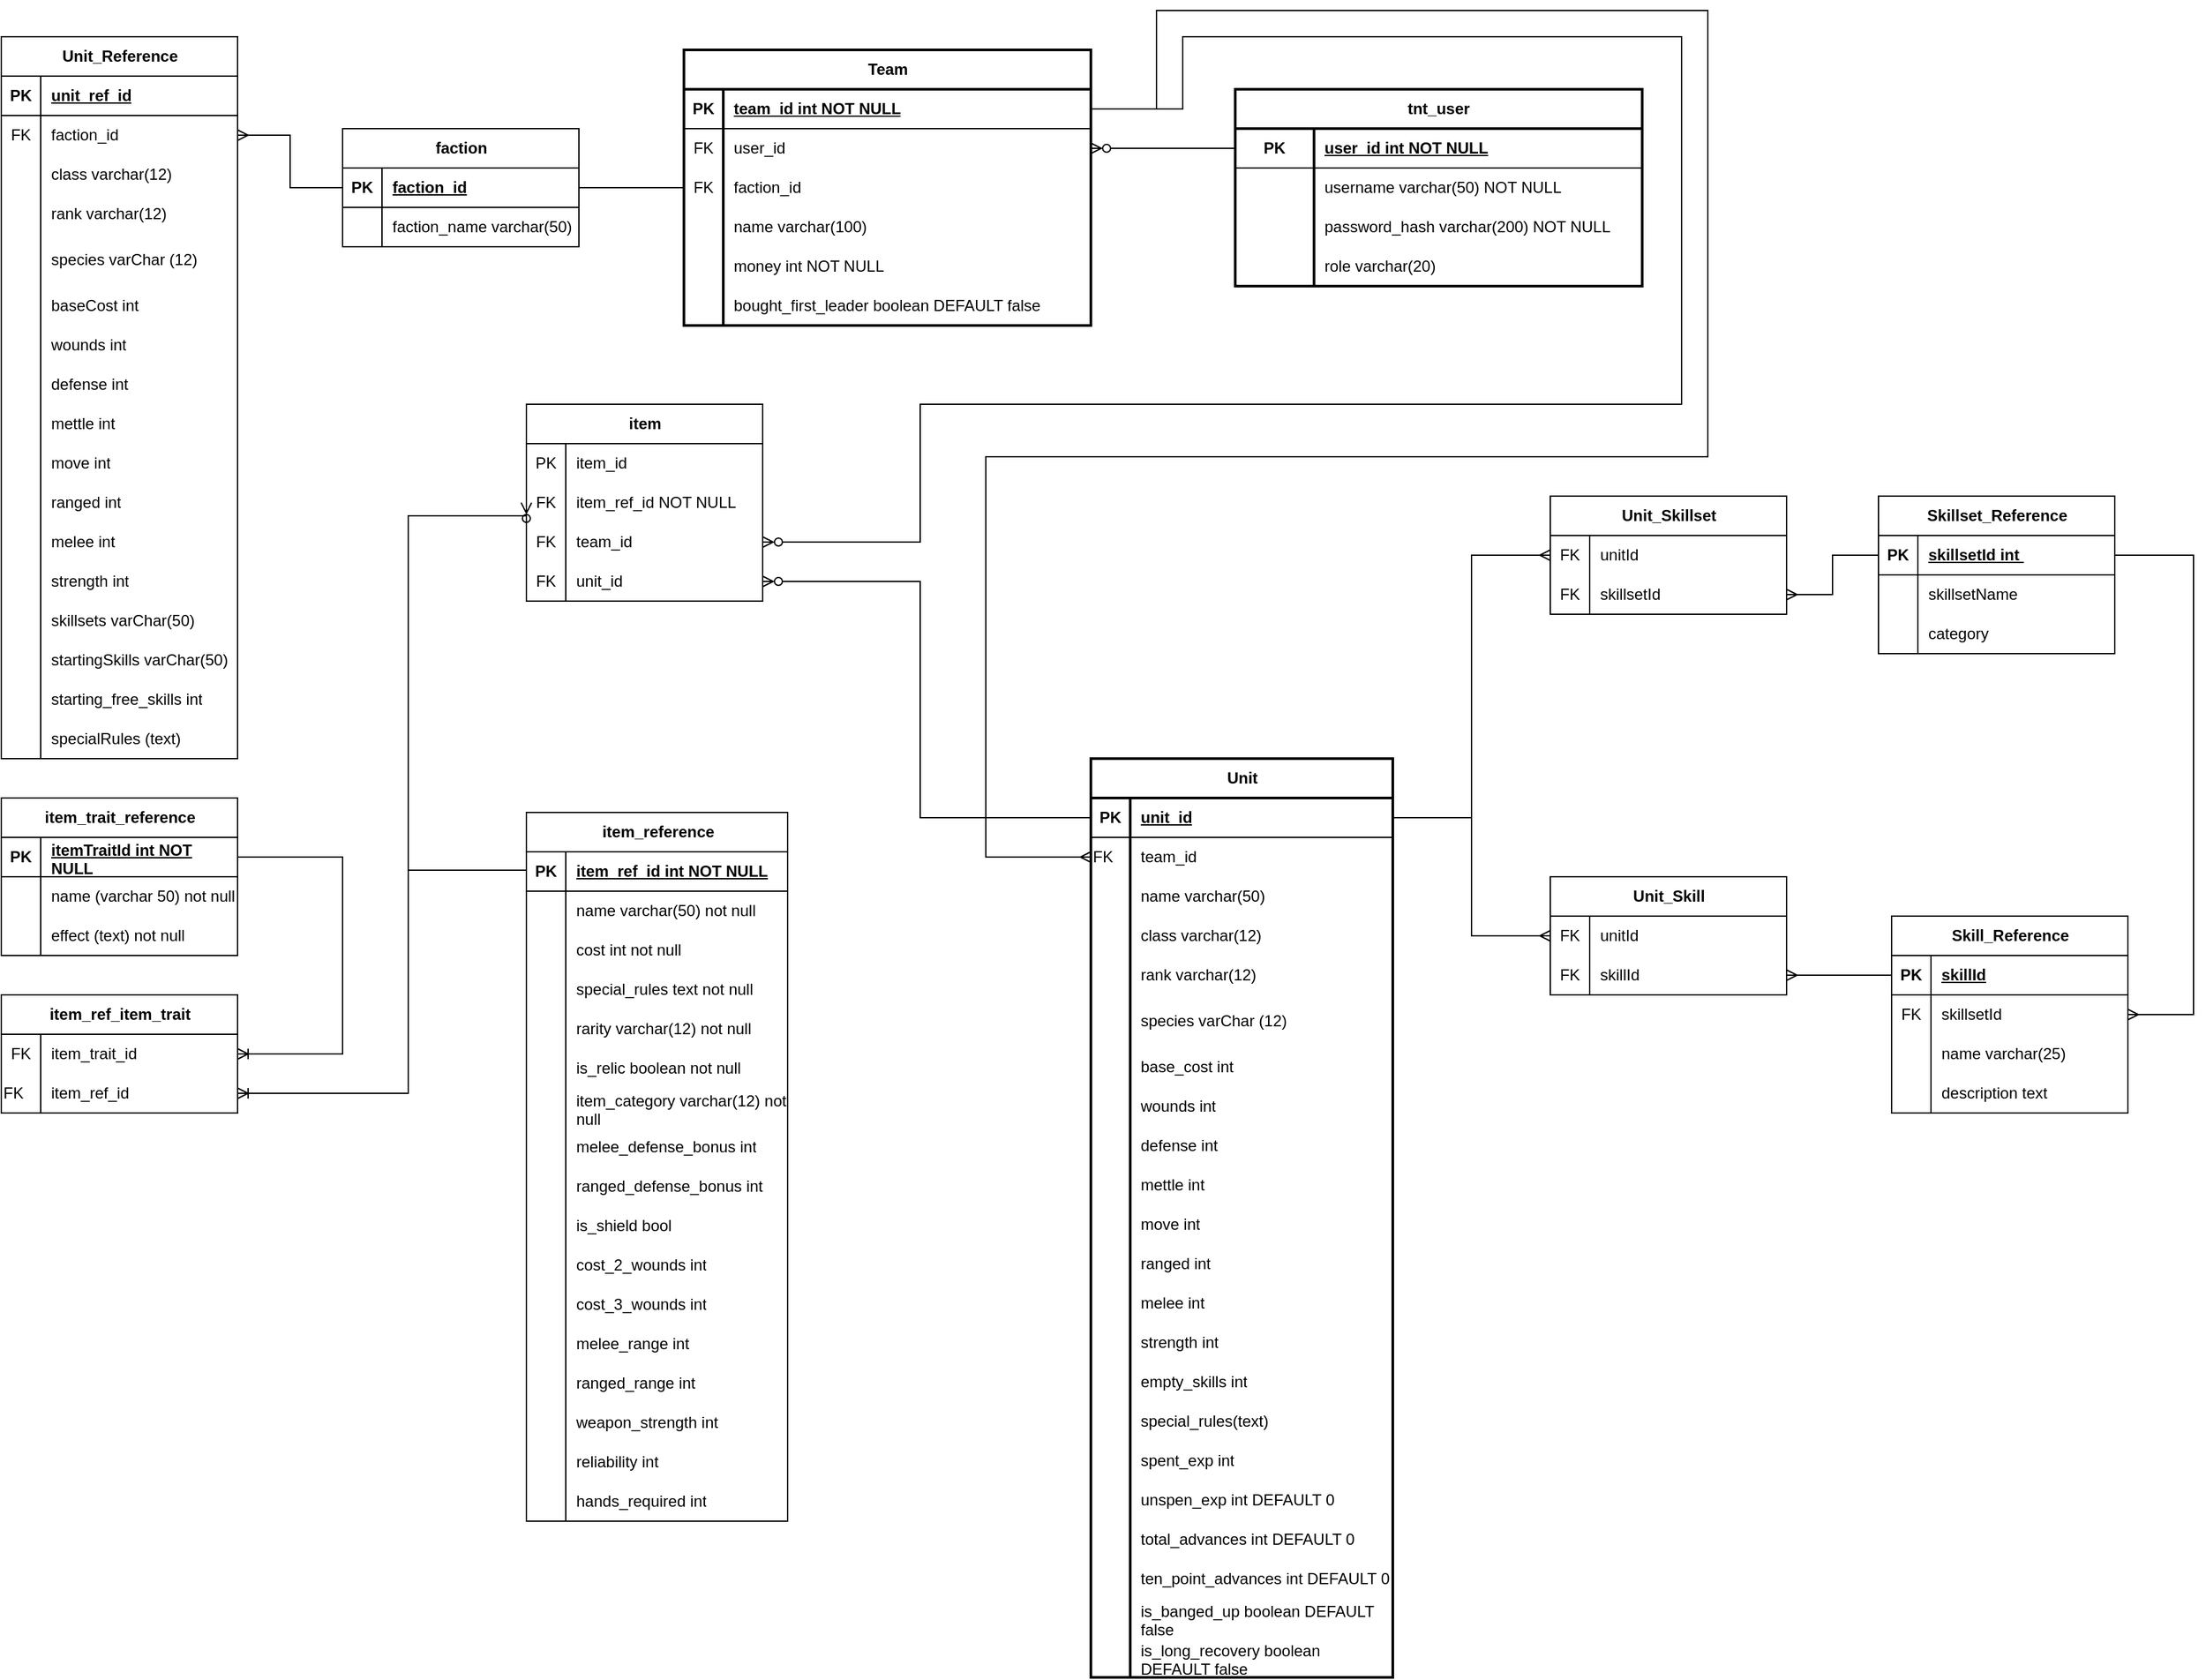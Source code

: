 <mxfile version="24.3.1" type="device">
  <diagram name="Page-1" id="2ca16b54-16f6-2749-3443-fa8db7711227">
    <mxGraphModel dx="1434" dy="2494" grid="1" gridSize="10" guides="1" tooltips="1" connect="1" arrows="1" fold="1" page="1" pageScale="1" pageWidth="1100" pageHeight="850" background="none" math="0" shadow="0">
      <root>
        <mxCell id="0" />
        <mxCell id="1" parent="0" />
        <mxCell id="mcjpPevOKv6xlZ3D8F16-14" value="tnt_user" style="shape=table;startSize=30;container=1;collapsible=1;childLayout=tableLayout;fixedRows=1;rowLines=0;fontStyle=1;align=center;resizeLast=1;html=1;whiteSpace=wrap;strokeWidth=2;" parent="1" vertex="1">
          <mxGeometry x="1210" y="-1360" width="310" height="150" as="geometry" />
        </mxCell>
        <mxCell id="mcjpPevOKv6xlZ3D8F16-15" value="" style="shape=tableRow;horizontal=0;startSize=0;swimlaneHead=0;swimlaneBody=0;fillColor=none;collapsible=0;dropTarget=0;points=[[0,0.5],[1,0.5]];portConstraint=eastwest;top=0;left=0;right=0;bottom=1;html=1;" parent="mcjpPevOKv6xlZ3D8F16-14" vertex="1">
          <mxGeometry y="30" width="310" height="30" as="geometry" />
        </mxCell>
        <mxCell id="mcjpPevOKv6xlZ3D8F16-16" value="PK" style="shape=partialRectangle;connectable=0;fillColor=none;top=0;left=0;bottom=0;right=0;fontStyle=1;overflow=hidden;html=1;whiteSpace=wrap;" parent="mcjpPevOKv6xlZ3D8F16-15" vertex="1">
          <mxGeometry width="60" height="30" as="geometry">
            <mxRectangle width="60" height="30" as="alternateBounds" />
          </mxGeometry>
        </mxCell>
        <mxCell id="mcjpPevOKv6xlZ3D8F16-17" value="user_id int NOT NULL" style="shape=partialRectangle;connectable=0;fillColor=none;top=0;left=0;bottom=0;right=0;align=left;spacingLeft=6;fontStyle=5;overflow=hidden;html=1;whiteSpace=wrap;" parent="mcjpPevOKv6xlZ3D8F16-15" vertex="1">
          <mxGeometry x="60" width="250" height="30" as="geometry">
            <mxRectangle width="250" height="30" as="alternateBounds" />
          </mxGeometry>
        </mxCell>
        <mxCell id="mcjpPevOKv6xlZ3D8F16-21" value="" style="shape=tableRow;horizontal=0;startSize=0;swimlaneHead=0;swimlaneBody=0;fillColor=none;collapsible=0;dropTarget=0;points=[[0,0.5],[1,0.5]];portConstraint=eastwest;top=0;left=0;right=0;bottom=0;html=1;" parent="mcjpPevOKv6xlZ3D8F16-14" vertex="1">
          <mxGeometry y="60" width="310" height="30" as="geometry" />
        </mxCell>
        <mxCell id="mcjpPevOKv6xlZ3D8F16-22" value="" style="shape=partialRectangle;connectable=0;fillColor=none;top=0;left=0;bottom=0;right=0;editable=1;overflow=hidden;html=1;whiteSpace=wrap;" parent="mcjpPevOKv6xlZ3D8F16-21" vertex="1">
          <mxGeometry width="60" height="30" as="geometry">
            <mxRectangle width="60" height="30" as="alternateBounds" />
          </mxGeometry>
        </mxCell>
        <mxCell id="mcjpPevOKv6xlZ3D8F16-23" value="username varchar(50) NOT NULL" style="shape=partialRectangle;connectable=0;fillColor=none;top=0;left=0;bottom=0;right=0;align=left;spacingLeft=6;overflow=hidden;html=1;whiteSpace=wrap;" parent="mcjpPevOKv6xlZ3D8F16-21" vertex="1">
          <mxGeometry x="60" width="250" height="30" as="geometry">
            <mxRectangle width="250" height="30" as="alternateBounds" />
          </mxGeometry>
        </mxCell>
        <mxCell id="mcjpPevOKv6xlZ3D8F16-24" value="" style="shape=tableRow;horizontal=0;startSize=0;swimlaneHead=0;swimlaneBody=0;fillColor=none;collapsible=0;dropTarget=0;points=[[0,0.5],[1,0.5]];portConstraint=eastwest;top=0;left=0;right=0;bottom=0;html=1;" parent="mcjpPevOKv6xlZ3D8F16-14" vertex="1">
          <mxGeometry y="90" width="310" height="30" as="geometry" />
        </mxCell>
        <mxCell id="mcjpPevOKv6xlZ3D8F16-25" value="" style="shape=partialRectangle;connectable=0;fillColor=none;top=0;left=0;bottom=0;right=0;editable=1;overflow=hidden;html=1;whiteSpace=wrap;" parent="mcjpPevOKv6xlZ3D8F16-24" vertex="1">
          <mxGeometry width="60" height="30" as="geometry">
            <mxRectangle width="60" height="30" as="alternateBounds" />
          </mxGeometry>
        </mxCell>
        <mxCell id="mcjpPevOKv6xlZ3D8F16-26" value="password_hash varchar(200) NOT NULL" style="shape=partialRectangle;connectable=0;fillColor=none;top=0;left=0;bottom=0;right=0;align=left;spacingLeft=6;overflow=hidden;html=1;whiteSpace=wrap;" parent="mcjpPevOKv6xlZ3D8F16-24" vertex="1">
          <mxGeometry x="60" width="250" height="30" as="geometry">
            <mxRectangle width="250" height="30" as="alternateBounds" />
          </mxGeometry>
        </mxCell>
        <mxCell id="jJtU0MLR2w85MctimJlj-1" value="" style="shape=tableRow;horizontal=0;startSize=0;swimlaneHead=0;swimlaneBody=0;fillColor=none;collapsible=0;dropTarget=0;points=[[0,0.5],[1,0.5]];portConstraint=eastwest;top=0;left=0;right=0;bottom=0;html=1;" parent="mcjpPevOKv6xlZ3D8F16-14" vertex="1">
          <mxGeometry y="120" width="310" height="30" as="geometry" />
        </mxCell>
        <mxCell id="jJtU0MLR2w85MctimJlj-2" value="" style="shape=partialRectangle;connectable=0;fillColor=none;top=0;left=0;bottom=0;right=0;editable=1;overflow=hidden;html=1;whiteSpace=wrap;" parent="jJtU0MLR2w85MctimJlj-1" vertex="1">
          <mxGeometry width="60" height="30" as="geometry">
            <mxRectangle width="60" height="30" as="alternateBounds" />
          </mxGeometry>
        </mxCell>
        <mxCell id="jJtU0MLR2w85MctimJlj-3" value="role varchar(20)" style="shape=partialRectangle;connectable=0;fillColor=none;top=0;left=0;bottom=0;right=0;align=left;spacingLeft=6;overflow=hidden;html=1;whiteSpace=wrap;" parent="jJtU0MLR2w85MctimJlj-1" vertex="1">
          <mxGeometry x="60" width="250" height="30" as="geometry">
            <mxRectangle width="250" height="30" as="alternateBounds" />
          </mxGeometry>
        </mxCell>
        <mxCell id="mcjpPevOKv6xlZ3D8F16-32" value="Team" style="shape=table;startSize=30;container=1;collapsible=1;childLayout=tableLayout;fixedRows=1;rowLines=0;fontStyle=1;align=center;resizeLast=1;html=1;strokeWidth=2;" parent="1" vertex="1">
          <mxGeometry x="790" y="-1390" width="310" height="210" as="geometry" />
        </mxCell>
        <mxCell id="mcjpPevOKv6xlZ3D8F16-33" value="" style="shape=tableRow;horizontal=0;startSize=0;swimlaneHead=0;swimlaneBody=0;fillColor=none;collapsible=0;dropTarget=0;points=[[0,0.5],[1,0.5]];portConstraint=eastwest;top=0;left=0;right=0;bottom=1;" parent="mcjpPevOKv6xlZ3D8F16-32" vertex="1">
          <mxGeometry y="30" width="310" height="30" as="geometry" />
        </mxCell>
        <mxCell id="mcjpPevOKv6xlZ3D8F16-34" value="PK" style="shape=partialRectangle;connectable=0;fillColor=none;top=0;left=0;bottom=0;right=0;fontStyle=1;overflow=hidden;whiteSpace=wrap;html=1;" parent="mcjpPevOKv6xlZ3D8F16-33" vertex="1">
          <mxGeometry width="30" height="30" as="geometry">
            <mxRectangle width="30" height="30" as="alternateBounds" />
          </mxGeometry>
        </mxCell>
        <mxCell id="mcjpPevOKv6xlZ3D8F16-35" value="team_id int NOT NULL" style="shape=partialRectangle;connectable=0;fillColor=none;top=0;left=0;bottom=0;right=0;align=left;spacingLeft=6;fontStyle=5;overflow=hidden;whiteSpace=wrap;html=1;" parent="mcjpPevOKv6xlZ3D8F16-33" vertex="1">
          <mxGeometry x="30" width="280" height="30" as="geometry">
            <mxRectangle width="280" height="30" as="alternateBounds" />
          </mxGeometry>
        </mxCell>
        <mxCell id="mcjpPevOKv6xlZ3D8F16-54" value="" style="shape=tableRow;horizontal=0;startSize=0;swimlaneHead=0;swimlaneBody=0;fillColor=none;collapsible=0;dropTarget=0;points=[[0,0.5],[1,0.5]];portConstraint=eastwest;top=0;left=0;right=0;bottom=0;" parent="mcjpPevOKv6xlZ3D8F16-32" vertex="1">
          <mxGeometry y="60" width="310" height="30" as="geometry" />
        </mxCell>
        <mxCell id="mcjpPevOKv6xlZ3D8F16-55" value="FK" style="shape=partialRectangle;connectable=0;fillColor=none;top=0;left=0;bottom=0;right=0;editable=1;overflow=hidden;whiteSpace=wrap;html=1;" parent="mcjpPevOKv6xlZ3D8F16-54" vertex="1">
          <mxGeometry width="30" height="30" as="geometry">
            <mxRectangle width="30" height="30" as="alternateBounds" />
          </mxGeometry>
        </mxCell>
        <mxCell id="mcjpPevOKv6xlZ3D8F16-56" value="user_id" style="shape=partialRectangle;connectable=0;fillColor=none;top=0;left=0;bottom=0;right=0;align=left;spacingLeft=6;overflow=hidden;whiteSpace=wrap;html=1;" parent="mcjpPevOKv6xlZ3D8F16-54" vertex="1">
          <mxGeometry x="30" width="280" height="30" as="geometry">
            <mxRectangle width="280" height="30" as="alternateBounds" />
          </mxGeometry>
        </mxCell>
        <mxCell id="mcjpPevOKv6xlZ3D8F16-42" value="" style="shape=tableRow;horizontal=0;startSize=0;swimlaneHead=0;swimlaneBody=0;fillColor=none;collapsible=0;dropTarget=0;points=[[0,0.5],[1,0.5]];portConstraint=eastwest;top=0;left=0;right=0;bottom=0;" parent="mcjpPevOKv6xlZ3D8F16-32" vertex="1">
          <mxGeometry y="90" width="310" height="30" as="geometry" />
        </mxCell>
        <mxCell id="mcjpPevOKv6xlZ3D8F16-43" value="FK" style="shape=partialRectangle;connectable=0;fillColor=none;top=0;left=0;bottom=0;right=0;editable=1;overflow=hidden;whiteSpace=wrap;html=1;" parent="mcjpPevOKv6xlZ3D8F16-42" vertex="1">
          <mxGeometry width="30" height="30" as="geometry">
            <mxRectangle width="30" height="30" as="alternateBounds" />
          </mxGeometry>
        </mxCell>
        <mxCell id="mcjpPevOKv6xlZ3D8F16-44" value="faction_id" style="shape=partialRectangle;connectable=0;fillColor=none;top=0;left=0;bottom=0;right=0;align=left;spacingLeft=6;overflow=hidden;whiteSpace=wrap;html=1;" parent="mcjpPevOKv6xlZ3D8F16-42" vertex="1">
          <mxGeometry x="30" width="280" height="30" as="geometry">
            <mxRectangle width="280" height="30" as="alternateBounds" />
          </mxGeometry>
        </mxCell>
        <mxCell id="mcjpPevOKv6xlZ3D8F16-39" value="" style="shape=tableRow;horizontal=0;startSize=0;swimlaneHead=0;swimlaneBody=0;fillColor=none;collapsible=0;dropTarget=0;points=[[0,0.5],[1,0.5]];portConstraint=eastwest;top=0;left=0;right=0;bottom=0;" parent="mcjpPevOKv6xlZ3D8F16-32" vertex="1">
          <mxGeometry y="120" width="310" height="30" as="geometry" />
        </mxCell>
        <mxCell id="mcjpPevOKv6xlZ3D8F16-40" value="" style="shape=partialRectangle;connectable=0;fillColor=none;top=0;left=0;bottom=0;right=0;editable=1;overflow=hidden;whiteSpace=wrap;html=1;" parent="mcjpPevOKv6xlZ3D8F16-39" vertex="1">
          <mxGeometry width="30" height="30" as="geometry">
            <mxRectangle width="30" height="30" as="alternateBounds" />
          </mxGeometry>
        </mxCell>
        <mxCell id="mcjpPevOKv6xlZ3D8F16-41" value="name varchar(100)" style="shape=partialRectangle;connectable=0;fillColor=none;top=0;left=0;bottom=0;right=0;align=left;spacingLeft=6;overflow=hidden;whiteSpace=wrap;html=1;" parent="mcjpPevOKv6xlZ3D8F16-39" vertex="1">
          <mxGeometry x="30" width="280" height="30" as="geometry">
            <mxRectangle width="280" height="30" as="alternateBounds" />
          </mxGeometry>
        </mxCell>
        <mxCell id="mcjpPevOKv6xlZ3D8F16-45" value="" style="shape=tableRow;horizontal=0;startSize=0;swimlaneHead=0;swimlaneBody=0;fillColor=none;collapsible=0;dropTarget=0;points=[[0,0.5],[1,0.5]];portConstraint=eastwest;top=0;left=0;right=0;bottom=0;" parent="mcjpPevOKv6xlZ3D8F16-32" vertex="1">
          <mxGeometry y="150" width="310" height="30" as="geometry" />
        </mxCell>
        <mxCell id="mcjpPevOKv6xlZ3D8F16-46" value="" style="shape=partialRectangle;connectable=0;fillColor=none;top=0;left=0;bottom=0;right=0;editable=1;overflow=hidden;whiteSpace=wrap;html=1;" parent="mcjpPevOKv6xlZ3D8F16-45" vertex="1">
          <mxGeometry width="30" height="30" as="geometry">
            <mxRectangle width="30" height="30" as="alternateBounds" />
          </mxGeometry>
        </mxCell>
        <mxCell id="mcjpPevOKv6xlZ3D8F16-47" value="money int NOT NULL" style="shape=partialRectangle;connectable=0;fillColor=none;top=0;left=0;bottom=0;right=0;align=left;spacingLeft=6;overflow=hidden;whiteSpace=wrap;html=1;" parent="mcjpPevOKv6xlZ3D8F16-45" vertex="1">
          <mxGeometry x="30" width="280" height="30" as="geometry">
            <mxRectangle width="280" height="30" as="alternateBounds" />
          </mxGeometry>
        </mxCell>
        <mxCell id="-wcuV2SSGRYNsieRrsFN-1" value="" style="shape=tableRow;horizontal=0;startSize=0;swimlaneHead=0;swimlaneBody=0;fillColor=none;collapsible=0;dropTarget=0;points=[[0,0.5],[1,0.5]];portConstraint=eastwest;top=0;left=0;right=0;bottom=0;" parent="mcjpPevOKv6xlZ3D8F16-32" vertex="1">
          <mxGeometry y="180" width="310" height="30" as="geometry" />
        </mxCell>
        <mxCell id="-wcuV2SSGRYNsieRrsFN-2" value="" style="shape=partialRectangle;connectable=0;fillColor=none;top=0;left=0;bottom=0;right=0;editable=1;overflow=hidden;whiteSpace=wrap;html=1;" parent="-wcuV2SSGRYNsieRrsFN-1" vertex="1">
          <mxGeometry width="30" height="30" as="geometry">
            <mxRectangle width="30" height="30" as="alternateBounds" />
          </mxGeometry>
        </mxCell>
        <mxCell id="-wcuV2SSGRYNsieRrsFN-3" value="bought_first_leader boolean DEFAULT false" style="shape=partialRectangle;connectable=0;fillColor=none;top=0;left=0;bottom=0;right=0;align=left;spacingLeft=6;overflow=hidden;whiteSpace=wrap;html=1;" parent="-wcuV2SSGRYNsieRrsFN-1" vertex="1">
          <mxGeometry x="30" width="280" height="30" as="geometry">
            <mxRectangle width="280" height="30" as="alternateBounds" />
          </mxGeometry>
        </mxCell>
        <mxCell id="mcjpPevOKv6xlZ3D8F16-72" value="item_reference" style="shape=table;startSize=30;container=1;collapsible=1;childLayout=tableLayout;fixedRows=1;rowLines=0;fontStyle=1;align=center;resizeLast=1;html=1;" parent="1" vertex="1">
          <mxGeometry x="670" y="-809" width="199" height="540" as="geometry" />
        </mxCell>
        <mxCell id="mcjpPevOKv6xlZ3D8F16-73" value="" style="shape=tableRow;horizontal=0;startSize=0;swimlaneHead=0;swimlaneBody=0;fillColor=none;collapsible=0;dropTarget=0;points=[[0,0.5],[1,0.5]];portConstraint=eastwest;top=0;left=0;right=0;bottom=1;" parent="mcjpPevOKv6xlZ3D8F16-72" vertex="1">
          <mxGeometry y="30" width="199" height="30" as="geometry" />
        </mxCell>
        <mxCell id="mcjpPevOKv6xlZ3D8F16-74" value="PK" style="shape=partialRectangle;connectable=0;fillColor=none;top=0;left=0;bottom=0;right=0;fontStyle=1;overflow=hidden;whiteSpace=wrap;html=1;" parent="mcjpPevOKv6xlZ3D8F16-73" vertex="1">
          <mxGeometry width="30" height="30" as="geometry">
            <mxRectangle width="30" height="30" as="alternateBounds" />
          </mxGeometry>
        </mxCell>
        <mxCell id="mcjpPevOKv6xlZ3D8F16-75" value="item_ref_id int NOT NULL" style="shape=partialRectangle;connectable=0;fillColor=none;top=0;left=0;bottom=0;right=0;align=left;spacingLeft=6;fontStyle=5;overflow=hidden;whiteSpace=wrap;html=1;" parent="mcjpPevOKv6xlZ3D8F16-73" vertex="1">
          <mxGeometry x="30" width="169" height="30" as="geometry">
            <mxRectangle width="169" height="30" as="alternateBounds" />
          </mxGeometry>
        </mxCell>
        <mxCell id="mcjpPevOKv6xlZ3D8F16-76" value="" style="shape=tableRow;horizontal=0;startSize=0;swimlaneHead=0;swimlaneBody=0;fillColor=none;collapsible=0;dropTarget=0;points=[[0,0.5],[1,0.5]];portConstraint=eastwest;top=0;left=0;right=0;bottom=0;" parent="mcjpPevOKv6xlZ3D8F16-72" vertex="1">
          <mxGeometry y="60" width="199" height="30" as="geometry" />
        </mxCell>
        <mxCell id="mcjpPevOKv6xlZ3D8F16-77" value="" style="shape=partialRectangle;connectable=0;fillColor=none;top=0;left=0;bottom=0;right=0;editable=1;overflow=hidden;whiteSpace=wrap;html=1;" parent="mcjpPevOKv6xlZ3D8F16-76" vertex="1">
          <mxGeometry width="30" height="30" as="geometry">
            <mxRectangle width="30" height="30" as="alternateBounds" />
          </mxGeometry>
        </mxCell>
        <mxCell id="mcjpPevOKv6xlZ3D8F16-78" value="name varchar(50) not null" style="shape=partialRectangle;connectable=0;fillColor=none;top=0;left=0;bottom=0;right=0;align=left;spacingLeft=6;overflow=hidden;whiteSpace=wrap;html=1;" parent="mcjpPevOKv6xlZ3D8F16-76" vertex="1">
          <mxGeometry x="30" width="169" height="30" as="geometry">
            <mxRectangle width="169" height="30" as="alternateBounds" />
          </mxGeometry>
        </mxCell>
        <mxCell id="45I2ol6C3EuCy4si3rDP-8" value="" style="shape=tableRow;horizontal=0;startSize=0;swimlaneHead=0;swimlaneBody=0;fillColor=none;collapsible=0;dropTarget=0;points=[[0,0.5],[1,0.5]];portConstraint=eastwest;top=0;left=0;right=0;bottom=0;" parent="mcjpPevOKv6xlZ3D8F16-72" vertex="1">
          <mxGeometry y="90" width="199" height="30" as="geometry" />
        </mxCell>
        <mxCell id="45I2ol6C3EuCy4si3rDP-9" value="" style="shape=partialRectangle;connectable=0;fillColor=none;top=0;left=0;bottom=0;right=0;editable=1;overflow=hidden;whiteSpace=wrap;html=1;" parent="45I2ol6C3EuCy4si3rDP-8" vertex="1">
          <mxGeometry width="30" height="30" as="geometry">
            <mxRectangle width="30" height="30" as="alternateBounds" />
          </mxGeometry>
        </mxCell>
        <mxCell id="45I2ol6C3EuCy4si3rDP-10" value="cost int not null" style="shape=partialRectangle;connectable=0;fillColor=none;top=0;left=0;bottom=0;right=0;align=left;spacingLeft=6;overflow=hidden;whiteSpace=wrap;html=1;" parent="45I2ol6C3EuCy4si3rDP-8" vertex="1">
          <mxGeometry x="30" width="169" height="30" as="geometry">
            <mxRectangle width="169" height="30" as="alternateBounds" />
          </mxGeometry>
        </mxCell>
        <mxCell id="mcjpPevOKv6xlZ3D8F16-82" value="" style="shape=tableRow;horizontal=0;startSize=0;swimlaneHead=0;swimlaneBody=0;fillColor=none;collapsible=0;dropTarget=0;points=[[0,0.5],[1,0.5]];portConstraint=eastwest;top=0;left=0;right=0;bottom=0;" parent="mcjpPevOKv6xlZ3D8F16-72" vertex="1">
          <mxGeometry y="120" width="199" height="30" as="geometry" />
        </mxCell>
        <mxCell id="mcjpPevOKv6xlZ3D8F16-83" value="" style="shape=partialRectangle;connectable=0;fillColor=none;top=0;left=0;bottom=0;right=0;editable=1;overflow=hidden;whiteSpace=wrap;html=1;" parent="mcjpPevOKv6xlZ3D8F16-82" vertex="1">
          <mxGeometry width="30" height="30" as="geometry">
            <mxRectangle width="30" height="30" as="alternateBounds" />
          </mxGeometry>
        </mxCell>
        <mxCell id="mcjpPevOKv6xlZ3D8F16-84" value="special_rules text not null" style="shape=partialRectangle;connectable=0;fillColor=none;top=0;left=0;bottom=0;right=0;align=left;spacingLeft=6;overflow=hidden;whiteSpace=wrap;html=1;" parent="mcjpPevOKv6xlZ3D8F16-82" vertex="1">
          <mxGeometry x="30" width="169" height="30" as="geometry">
            <mxRectangle width="169" height="30" as="alternateBounds" />
          </mxGeometry>
        </mxCell>
        <mxCell id="mcjpPevOKv6xlZ3D8F16-86" value="" style="shape=tableRow;horizontal=0;startSize=0;swimlaneHead=0;swimlaneBody=0;fillColor=none;collapsible=0;dropTarget=0;points=[[0,0.5],[1,0.5]];portConstraint=eastwest;top=0;left=0;right=0;bottom=0;" parent="mcjpPevOKv6xlZ3D8F16-72" vertex="1">
          <mxGeometry y="150" width="199" height="30" as="geometry" />
        </mxCell>
        <mxCell id="mcjpPevOKv6xlZ3D8F16-87" value="" style="shape=partialRectangle;connectable=0;fillColor=none;top=0;left=0;bottom=0;right=0;editable=1;overflow=hidden;whiteSpace=wrap;html=1;" parent="mcjpPevOKv6xlZ3D8F16-86" vertex="1">
          <mxGeometry width="30" height="30" as="geometry">
            <mxRectangle width="30" height="30" as="alternateBounds" />
          </mxGeometry>
        </mxCell>
        <mxCell id="mcjpPevOKv6xlZ3D8F16-88" value="rarity varchar(12) not null" style="shape=partialRectangle;connectable=0;fillColor=none;top=0;left=0;bottom=0;right=0;align=left;spacingLeft=6;overflow=hidden;whiteSpace=wrap;html=1;" parent="mcjpPevOKv6xlZ3D8F16-86" vertex="1">
          <mxGeometry x="30" width="169" height="30" as="geometry">
            <mxRectangle width="169" height="30" as="alternateBounds" />
          </mxGeometry>
        </mxCell>
        <mxCell id="mcjpPevOKv6xlZ3D8F16-105" value="" style="shape=tableRow;horizontal=0;startSize=0;swimlaneHead=0;swimlaneBody=0;fillColor=none;collapsible=0;dropTarget=0;points=[[0,0.5],[1,0.5]];portConstraint=eastwest;top=0;left=0;right=0;bottom=0;" parent="mcjpPevOKv6xlZ3D8F16-72" vertex="1">
          <mxGeometry y="180" width="199" height="30" as="geometry" />
        </mxCell>
        <mxCell id="mcjpPevOKv6xlZ3D8F16-106" value="" style="shape=partialRectangle;connectable=0;fillColor=none;top=0;left=0;bottom=0;right=0;editable=1;overflow=hidden;whiteSpace=wrap;html=1;" parent="mcjpPevOKv6xlZ3D8F16-105" vertex="1">
          <mxGeometry width="30" height="30" as="geometry">
            <mxRectangle width="30" height="30" as="alternateBounds" />
          </mxGeometry>
        </mxCell>
        <mxCell id="mcjpPevOKv6xlZ3D8F16-107" value="is_relic boolean not null" style="shape=partialRectangle;connectable=0;fillColor=none;top=0;left=0;bottom=0;right=0;align=left;spacingLeft=6;overflow=hidden;whiteSpace=wrap;html=1;" parent="mcjpPevOKv6xlZ3D8F16-105" vertex="1">
          <mxGeometry x="30" width="169" height="30" as="geometry">
            <mxRectangle width="169" height="30" as="alternateBounds" />
          </mxGeometry>
        </mxCell>
        <mxCell id="mcjpPevOKv6xlZ3D8F16-126" value="" style="shape=tableRow;horizontal=0;startSize=0;swimlaneHead=0;swimlaneBody=0;fillColor=none;collapsible=0;dropTarget=0;points=[[0,0.5],[1,0.5]];portConstraint=eastwest;top=0;left=0;right=0;bottom=0;" parent="mcjpPevOKv6xlZ3D8F16-72" vertex="1">
          <mxGeometry y="210" width="199" height="30" as="geometry" />
        </mxCell>
        <mxCell id="mcjpPevOKv6xlZ3D8F16-127" value="" style="shape=partialRectangle;connectable=0;fillColor=none;top=0;left=0;bottom=0;right=0;editable=1;overflow=hidden;whiteSpace=wrap;html=1;" parent="mcjpPevOKv6xlZ3D8F16-126" vertex="1">
          <mxGeometry width="30" height="30" as="geometry">
            <mxRectangle width="30" height="30" as="alternateBounds" />
          </mxGeometry>
        </mxCell>
        <mxCell id="mcjpPevOKv6xlZ3D8F16-128" value="item_category varchar(12) not null" style="shape=partialRectangle;connectable=0;fillColor=none;top=0;left=0;bottom=0;right=0;align=left;spacingLeft=6;overflow=hidden;whiteSpace=wrap;html=1;" parent="mcjpPevOKv6xlZ3D8F16-126" vertex="1">
          <mxGeometry x="30" width="169" height="30" as="geometry">
            <mxRectangle width="169" height="30" as="alternateBounds" />
          </mxGeometry>
        </mxCell>
        <mxCell id="mcjpPevOKv6xlZ3D8F16-111" value="" style="shape=tableRow;horizontal=0;startSize=0;swimlaneHead=0;swimlaneBody=0;fillColor=none;collapsible=0;dropTarget=0;points=[[0,0.5],[1,0.5]];portConstraint=eastwest;top=0;left=0;right=0;bottom=0;" parent="mcjpPevOKv6xlZ3D8F16-72" vertex="1">
          <mxGeometry y="240" width="199" height="30" as="geometry" />
        </mxCell>
        <mxCell id="mcjpPevOKv6xlZ3D8F16-112" value="" style="shape=partialRectangle;connectable=0;fillColor=none;top=0;left=0;bottom=0;right=0;editable=1;overflow=hidden;whiteSpace=wrap;html=1;" parent="mcjpPevOKv6xlZ3D8F16-111" vertex="1">
          <mxGeometry width="30" height="30" as="geometry">
            <mxRectangle width="30" height="30" as="alternateBounds" />
          </mxGeometry>
        </mxCell>
        <mxCell id="mcjpPevOKv6xlZ3D8F16-113" value="melee_defense_bonus int" style="shape=partialRectangle;connectable=0;fillColor=none;top=0;left=0;bottom=0;right=0;align=left;spacingLeft=6;overflow=hidden;whiteSpace=wrap;html=1;" parent="mcjpPevOKv6xlZ3D8F16-111" vertex="1">
          <mxGeometry x="30" width="169" height="30" as="geometry">
            <mxRectangle width="169" height="30" as="alternateBounds" />
          </mxGeometry>
        </mxCell>
        <mxCell id="mcjpPevOKv6xlZ3D8F16-114" value="" style="shape=tableRow;horizontal=0;startSize=0;swimlaneHead=0;swimlaneBody=0;fillColor=none;collapsible=0;dropTarget=0;points=[[0,0.5],[1,0.5]];portConstraint=eastwest;top=0;left=0;right=0;bottom=0;" parent="mcjpPevOKv6xlZ3D8F16-72" vertex="1">
          <mxGeometry y="270" width="199" height="30" as="geometry" />
        </mxCell>
        <mxCell id="mcjpPevOKv6xlZ3D8F16-115" value="" style="shape=partialRectangle;connectable=0;fillColor=none;top=0;left=0;bottom=0;right=0;editable=1;overflow=hidden;whiteSpace=wrap;html=1;" parent="mcjpPevOKv6xlZ3D8F16-114" vertex="1">
          <mxGeometry width="30" height="30" as="geometry">
            <mxRectangle width="30" height="30" as="alternateBounds" />
          </mxGeometry>
        </mxCell>
        <mxCell id="mcjpPevOKv6xlZ3D8F16-116" value="ranged_defense_bonus int" style="shape=partialRectangle;connectable=0;fillColor=none;top=0;left=0;bottom=0;right=0;align=left;spacingLeft=6;overflow=hidden;whiteSpace=wrap;html=1;" parent="mcjpPevOKv6xlZ3D8F16-114" vertex="1">
          <mxGeometry x="30" width="169" height="30" as="geometry">
            <mxRectangle width="169" height="30" as="alternateBounds" />
          </mxGeometry>
        </mxCell>
        <mxCell id="mcjpPevOKv6xlZ3D8F16-117" value="" style="shape=tableRow;horizontal=0;startSize=0;swimlaneHead=0;swimlaneBody=0;fillColor=none;collapsible=0;dropTarget=0;points=[[0,0.5],[1,0.5]];portConstraint=eastwest;top=0;left=0;right=0;bottom=0;" parent="mcjpPevOKv6xlZ3D8F16-72" vertex="1">
          <mxGeometry y="300" width="199" height="30" as="geometry" />
        </mxCell>
        <mxCell id="mcjpPevOKv6xlZ3D8F16-118" value="" style="shape=partialRectangle;connectable=0;fillColor=none;top=0;left=0;bottom=0;right=0;editable=1;overflow=hidden;whiteSpace=wrap;html=1;" parent="mcjpPevOKv6xlZ3D8F16-117" vertex="1">
          <mxGeometry width="30" height="30" as="geometry">
            <mxRectangle width="30" height="30" as="alternateBounds" />
          </mxGeometry>
        </mxCell>
        <mxCell id="mcjpPevOKv6xlZ3D8F16-119" value="is_shield bool" style="shape=partialRectangle;connectable=0;fillColor=none;top=0;left=0;bottom=0;right=0;align=left;spacingLeft=6;overflow=hidden;whiteSpace=wrap;html=1;" parent="mcjpPevOKv6xlZ3D8F16-117" vertex="1">
          <mxGeometry x="30" width="169" height="30" as="geometry">
            <mxRectangle width="169" height="30" as="alternateBounds" />
          </mxGeometry>
        </mxCell>
        <mxCell id="mcjpPevOKv6xlZ3D8F16-120" value="" style="shape=tableRow;horizontal=0;startSize=0;swimlaneHead=0;swimlaneBody=0;fillColor=none;collapsible=0;dropTarget=0;points=[[0,0.5],[1,0.5]];portConstraint=eastwest;top=0;left=0;right=0;bottom=0;" parent="mcjpPevOKv6xlZ3D8F16-72" vertex="1">
          <mxGeometry y="330" width="199" height="30" as="geometry" />
        </mxCell>
        <mxCell id="mcjpPevOKv6xlZ3D8F16-121" value="" style="shape=partialRectangle;connectable=0;fillColor=none;top=0;left=0;bottom=0;right=0;editable=1;overflow=hidden;whiteSpace=wrap;html=1;" parent="mcjpPevOKv6xlZ3D8F16-120" vertex="1">
          <mxGeometry width="30" height="30" as="geometry">
            <mxRectangle width="30" height="30" as="alternateBounds" />
          </mxGeometry>
        </mxCell>
        <mxCell id="mcjpPevOKv6xlZ3D8F16-122" value="cost_2_wounds int" style="shape=partialRectangle;connectable=0;fillColor=none;top=0;left=0;bottom=0;right=0;align=left;spacingLeft=6;overflow=hidden;whiteSpace=wrap;html=1;" parent="mcjpPevOKv6xlZ3D8F16-120" vertex="1">
          <mxGeometry x="30" width="169" height="30" as="geometry">
            <mxRectangle width="169" height="30" as="alternateBounds" />
          </mxGeometry>
        </mxCell>
        <mxCell id="mcjpPevOKv6xlZ3D8F16-123" value="" style="shape=tableRow;horizontal=0;startSize=0;swimlaneHead=0;swimlaneBody=0;fillColor=none;collapsible=0;dropTarget=0;points=[[0,0.5],[1,0.5]];portConstraint=eastwest;top=0;left=0;right=0;bottom=0;" parent="mcjpPevOKv6xlZ3D8F16-72" vertex="1">
          <mxGeometry y="360" width="199" height="30" as="geometry" />
        </mxCell>
        <mxCell id="mcjpPevOKv6xlZ3D8F16-124" value="" style="shape=partialRectangle;connectable=0;fillColor=none;top=0;left=0;bottom=0;right=0;editable=1;overflow=hidden;whiteSpace=wrap;html=1;" parent="mcjpPevOKv6xlZ3D8F16-123" vertex="1">
          <mxGeometry width="30" height="30" as="geometry">
            <mxRectangle width="30" height="30" as="alternateBounds" />
          </mxGeometry>
        </mxCell>
        <mxCell id="mcjpPevOKv6xlZ3D8F16-125" value="cost_3_wounds int" style="shape=partialRectangle;connectable=0;fillColor=none;top=0;left=0;bottom=0;right=0;align=left;spacingLeft=6;overflow=hidden;whiteSpace=wrap;html=1;" parent="mcjpPevOKv6xlZ3D8F16-123" vertex="1">
          <mxGeometry x="30" width="169" height="30" as="geometry">
            <mxRectangle width="169" height="30" as="alternateBounds" />
          </mxGeometry>
        </mxCell>
        <mxCell id="mcjpPevOKv6xlZ3D8F16-129" value="" style="shape=tableRow;horizontal=0;startSize=0;swimlaneHead=0;swimlaneBody=0;fillColor=none;collapsible=0;dropTarget=0;points=[[0,0.5],[1,0.5]];portConstraint=eastwest;top=0;left=0;right=0;bottom=0;" parent="mcjpPevOKv6xlZ3D8F16-72" vertex="1">
          <mxGeometry y="390" width="199" height="30" as="geometry" />
        </mxCell>
        <mxCell id="mcjpPevOKv6xlZ3D8F16-130" value="" style="shape=partialRectangle;connectable=0;fillColor=none;top=0;left=0;bottom=0;right=0;editable=1;overflow=hidden;whiteSpace=wrap;html=1;" parent="mcjpPevOKv6xlZ3D8F16-129" vertex="1">
          <mxGeometry width="30" height="30" as="geometry">
            <mxRectangle width="30" height="30" as="alternateBounds" />
          </mxGeometry>
        </mxCell>
        <mxCell id="mcjpPevOKv6xlZ3D8F16-131" value="melee_range int" style="shape=partialRectangle;connectable=0;fillColor=none;top=0;left=0;bottom=0;right=0;align=left;spacingLeft=6;overflow=hidden;whiteSpace=wrap;html=1;" parent="mcjpPevOKv6xlZ3D8F16-129" vertex="1">
          <mxGeometry x="30" width="169" height="30" as="geometry">
            <mxRectangle width="169" height="30" as="alternateBounds" />
          </mxGeometry>
        </mxCell>
        <mxCell id="mcjpPevOKv6xlZ3D8F16-132" value="" style="shape=tableRow;horizontal=0;startSize=0;swimlaneHead=0;swimlaneBody=0;fillColor=none;collapsible=0;dropTarget=0;points=[[0,0.5],[1,0.5]];portConstraint=eastwest;top=0;left=0;right=0;bottom=0;" parent="mcjpPevOKv6xlZ3D8F16-72" vertex="1">
          <mxGeometry y="420" width="199" height="30" as="geometry" />
        </mxCell>
        <mxCell id="mcjpPevOKv6xlZ3D8F16-133" value="" style="shape=partialRectangle;connectable=0;fillColor=none;top=0;left=0;bottom=0;right=0;editable=1;overflow=hidden;whiteSpace=wrap;html=1;" parent="mcjpPevOKv6xlZ3D8F16-132" vertex="1">
          <mxGeometry width="30" height="30" as="geometry">
            <mxRectangle width="30" height="30" as="alternateBounds" />
          </mxGeometry>
        </mxCell>
        <mxCell id="mcjpPevOKv6xlZ3D8F16-134" value="ranged_range int" style="shape=partialRectangle;connectable=0;fillColor=none;top=0;left=0;bottom=0;right=0;align=left;spacingLeft=6;overflow=hidden;whiteSpace=wrap;html=1;" parent="mcjpPevOKv6xlZ3D8F16-132" vertex="1">
          <mxGeometry x="30" width="169" height="30" as="geometry">
            <mxRectangle width="169" height="30" as="alternateBounds" />
          </mxGeometry>
        </mxCell>
        <mxCell id="mcjpPevOKv6xlZ3D8F16-135" value="" style="shape=tableRow;horizontal=0;startSize=0;swimlaneHead=0;swimlaneBody=0;fillColor=none;collapsible=0;dropTarget=0;points=[[0,0.5],[1,0.5]];portConstraint=eastwest;top=0;left=0;right=0;bottom=0;" parent="mcjpPevOKv6xlZ3D8F16-72" vertex="1">
          <mxGeometry y="450" width="199" height="30" as="geometry" />
        </mxCell>
        <mxCell id="mcjpPevOKv6xlZ3D8F16-136" value="" style="shape=partialRectangle;connectable=0;fillColor=none;top=0;left=0;bottom=0;right=0;editable=1;overflow=hidden;whiteSpace=wrap;html=1;" parent="mcjpPevOKv6xlZ3D8F16-135" vertex="1">
          <mxGeometry width="30" height="30" as="geometry">
            <mxRectangle width="30" height="30" as="alternateBounds" />
          </mxGeometry>
        </mxCell>
        <mxCell id="mcjpPevOKv6xlZ3D8F16-137" value="weapon_strength int" style="shape=partialRectangle;connectable=0;fillColor=none;top=0;left=0;bottom=0;right=0;align=left;spacingLeft=6;overflow=hidden;whiteSpace=wrap;html=1;" parent="mcjpPevOKv6xlZ3D8F16-135" vertex="1">
          <mxGeometry x="30" width="169" height="30" as="geometry">
            <mxRectangle width="169" height="30" as="alternateBounds" />
          </mxGeometry>
        </mxCell>
        <mxCell id="mcjpPevOKv6xlZ3D8F16-138" value="" style="shape=tableRow;horizontal=0;startSize=0;swimlaneHead=0;swimlaneBody=0;fillColor=none;collapsible=0;dropTarget=0;points=[[0,0.5],[1,0.5]];portConstraint=eastwest;top=0;left=0;right=0;bottom=0;" parent="mcjpPevOKv6xlZ3D8F16-72" vertex="1">
          <mxGeometry y="480" width="199" height="30" as="geometry" />
        </mxCell>
        <mxCell id="mcjpPevOKv6xlZ3D8F16-139" value="" style="shape=partialRectangle;connectable=0;fillColor=none;top=0;left=0;bottom=0;right=0;editable=1;overflow=hidden;whiteSpace=wrap;html=1;" parent="mcjpPevOKv6xlZ3D8F16-138" vertex="1">
          <mxGeometry width="30" height="30" as="geometry">
            <mxRectangle width="30" height="30" as="alternateBounds" />
          </mxGeometry>
        </mxCell>
        <mxCell id="mcjpPevOKv6xlZ3D8F16-140" value="reliability int" style="shape=partialRectangle;connectable=0;fillColor=none;top=0;left=0;bottom=0;right=0;align=left;spacingLeft=6;overflow=hidden;whiteSpace=wrap;html=1;" parent="mcjpPevOKv6xlZ3D8F16-138" vertex="1">
          <mxGeometry x="30" width="169" height="30" as="geometry">
            <mxRectangle width="169" height="30" as="alternateBounds" />
          </mxGeometry>
        </mxCell>
        <mxCell id="mcjpPevOKv6xlZ3D8F16-141" value="" style="shape=tableRow;horizontal=0;startSize=0;swimlaneHead=0;swimlaneBody=0;fillColor=none;collapsible=0;dropTarget=0;points=[[0,0.5],[1,0.5]];portConstraint=eastwest;top=0;left=0;right=0;bottom=0;" parent="mcjpPevOKv6xlZ3D8F16-72" vertex="1">
          <mxGeometry y="510" width="199" height="30" as="geometry" />
        </mxCell>
        <mxCell id="mcjpPevOKv6xlZ3D8F16-142" value="" style="shape=partialRectangle;connectable=0;fillColor=none;top=0;left=0;bottom=0;right=0;editable=1;overflow=hidden;whiteSpace=wrap;html=1;" parent="mcjpPevOKv6xlZ3D8F16-141" vertex="1">
          <mxGeometry width="30" height="30" as="geometry">
            <mxRectangle width="30" height="30" as="alternateBounds" />
          </mxGeometry>
        </mxCell>
        <mxCell id="mcjpPevOKv6xlZ3D8F16-143" value="hands_required int" style="shape=partialRectangle;connectable=0;fillColor=none;top=0;left=0;bottom=0;right=0;align=left;spacingLeft=6;overflow=hidden;whiteSpace=wrap;html=1;" parent="mcjpPevOKv6xlZ3D8F16-141" vertex="1">
          <mxGeometry x="30" width="169" height="30" as="geometry">
            <mxRectangle width="169" height="30" as="alternateBounds" />
          </mxGeometry>
        </mxCell>
        <mxCell id="mcjpPevOKv6xlZ3D8F16-147" value="item_trait_reference" style="shape=table;startSize=30;container=1;collapsible=1;childLayout=tableLayout;fixedRows=1;rowLines=0;fontStyle=1;align=center;resizeLast=1;html=1;" parent="1" vertex="1">
          <mxGeometry x="270" y="-820" width="180" height="120" as="geometry" />
        </mxCell>
        <mxCell id="mcjpPevOKv6xlZ3D8F16-148" value="" style="shape=tableRow;horizontal=0;startSize=0;swimlaneHead=0;swimlaneBody=0;fillColor=none;collapsible=0;dropTarget=0;points=[[0,0.5],[1,0.5]];portConstraint=eastwest;top=0;left=0;right=0;bottom=1;" parent="mcjpPevOKv6xlZ3D8F16-147" vertex="1">
          <mxGeometry y="30" width="180" height="30" as="geometry" />
        </mxCell>
        <mxCell id="mcjpPevOKv6xlZ3D8F16-149" value="PK" style="shape=partialRectangle;connectable=0;fillColor=none;top=0;left=0;bottom=0;right=0;fontStyle=1;overflow=hidden;whiteSpace=wrap;html=1;" parent="mcjpPevOKv6xlZ3D8F16-148" vertex="1">
          <mxGeometry width="30" height="30" as="geometry">
            <mxRectangle width="30" height="30" as="alternateBounds" />
          </mxGeometry>
        </mxCell>
        <mxCell id="mcjpPevOKv6xlZ3D8F16-150" value="itemTraitId int NOT NULL" style="shape=partialRectangle;connectable=0;fillColor=none;top=0;left=0;bottom=0;right=0;align=left;spacingLeft=6;fontStyle=5;overflow=hidden;whiteSpace=wrap;html=1;" parent="mcjpPevOKv6xlZ3D8F16-148" vertex="1">
          <mxGeometry x="30" width="150" height="30" as="geometry">
            <mxRectangle width="150" height="30" as="alternateBounds" />
          </mxGeometry>
        </mxCell>
        <mxCell id="mcjpPevOKv6xlZ3D8F16-151" value="" style="shape=tableRow;horizontal=0;startSize=0;swimlaneHead=0;swimlaneBody=0;fillColor=none;collapsible=0;dropTarget=0;points=[[0,0.5],[1,0.5]];portConstraint=eastwest;top=0;left=0;right=0;bottom=0;" parent="mcjpPevOKv6xlZ3D8F16-147" vertex="1">
          <mxGeometry y="60" width="180" height="30" as="geometry" />
        </mxCell>
        <mxCell id="mcjpPevOKv6xlZ3D8F16-152" value="" style="shape=partialRectangle;connectable=0;fillColor=none;top=0;left=0;bottom=0;right=0;editable=1;overflow=hidden;whiteSpace=wrap;html=1;" parent="mcjpPevOKv6xlZ3D8F16-151" vertex="1">
          <mxGeometry width="30" height="30" as="geometry">
            <mxRectangle width="30" height="30" as="alternateBounds" />
          </mxGeometry>
        </mxCell>
        <mxCell id="mcjpPevOKv6xlZ3D8F16-153" value="name (varchar 50) not null" style="shape=partialRectangle;connectable=0;fillColor=none;top=0;left=0;bottom=0;right=0;align=left;spacingLeft=6;overflow=hidden;whiteSpace=wrap;html=1;" parent="mcjpPevOKv6xlZ3D8F16-151" vertex="1">
          <mxGeometry x="30" width="150" height="30" as="geometry">
            <mxRectangle width="150" height="30" as="alternateBounds" />
          </mxGeometry>
        </mxCell>
        <mxCell id="mcjpPevOKv6xlZ3D8F16-154" value="" style="shape=tableRow;horizontal=0;startSize=0;swimlaneHead=0;swimlaneBody=0;fillColor=none;collapsible=0;dropTarget=0;points=[[0,0.5],[1,0.5]];portConstraint=eastwest;top=0;left=0;right=0;bottom=0;" parent="mcjpPevOKv6xlZ3D8F16-147" vertex="1">
          <mxGeometry y="90" width="180" height="30" as="geometry" />
        </mxCell>
        <mxCell id="mcjpPevOKv6xlZ3D8F16-155" value="" style="shape=partialRectangle;connectable=0;fillColor=none;top=0;left=0;bottom=0;right=0;editable=1;overflow=hidden;whiteSpace=wrap;html=1;" parent="mcjpPevOKv6xlZ3D8F16-154" vertex="1">
          <mxGeometry width="30" height="30" as="geometry">
            <mxRectangle width="30" height="30" as="alternateBounds" />
          </mxGeometry>
        </mxCell>
        <mxCell id="mcjpPevOKv6xlZ3D8F16-156" value="effect (text) not null" style="shape=partialRectangle;connectable=0;fillColor=none;top=0;left=0;bottom=0;right=0;align=left;spacingLeft=6;overflow=hidden;whiteSpace=wrap;html=1;" parent="mcjpPevOKv6xlZ3D8F16-154" vertex="1">
          <mxGeometry x="30" width="150" height="30" as="geometry">
            <mxRectangle width="150" height="30" as="alternateBounds" />
          </mxGeometry>
        </mxCell>
        <mxCell id="mcjpPevOKv6xlZ3D8F16-160" value="item_ref_item_trait" style="shape=table;startSize=30;container=1;collapsible=1;childLayout=tableLayout;fixedRows=1;rowLines=0;fontStyle=1;align=center;resizeLast=1;html=1;" parent="1" vertex="1">
          <mxGeometry x="270" y="-670" width="180" height="90" as="geometry" />
        </mxCell>
        <mxCell id="mcjpPevOKv6xlZ3D8F16-164" value="" style="shape=tableRow;horizontal=0;startSize=0;swimlaneHead=0;swimlaneBody=0;fillColor=none;collapsible=0;dropTarget=0;points=[[0,0.5],[1,0.5]];portConstraint=eastwest;top=0;left=0;right=0;bottom=0;" parent="mcjpPevOKv6xlZ3D8F16-160" vertex="1">
          <mxGeometry y="30" width="180" height="30" as="geometry" />
        </mxCell>
        <mxCell id="mcjpPevOKv6xlZ3D8F16-165" value="FK" style="shape=partialRectangle;connectable=0;fillColor=none;top=0;left=0;bottom=0;right=0;editable=1;overflow=hidden;whiteSpace=wrap;html=1;" parent="mcjpPevOKv6xlZ3D8F16-164" vertex="1">
          <mxGeometry width="30" height="30" as="geometry">
            <mxRectangle width="30" height="30" as="alternateBounds" />
          </mxGeometry>
        </mxCell>
        <mxCell id="mcjpPevOKv6xlZ3D8F16-166" value="item_trait_id" style="shape=partialRectangle;connectable=0;fillColor=none;top=0;left=0;bottom=0;right=0;align=left;spacingLeft=6;overflow=hidden;whiteSpace=wrap;html=1;" parent="mcjpPevOKv6xlZ3D8F16-164" vertex="1">
          <mxGeometry x="30" width="150" height="30" as="geometry">
            <mxRectangle width="150" height="30" as="alternateBounds" />
          </mxGeometry>
        </mxCell>
        <mxCell id="mcjpPevOKv6xlZ3D8F16-167" value="" style="shape=tableRow;horizontal=0;startSize=0;swimlaneHead=0;swimlaneBody=0;fillColor=none;collapsible=0;dropTarget=0;points=[[0,0.5],[1,0.5]];portConstraint=eastwest;top=0;left=0;right=0;bottom=0;" parent="mcjpPevOKv6xlZ3D8F16-160" vertex="1">
          <mxGeometry y="60" width="180" height="30" as="geometry" />
        </mxCell>
        <mxCell id="mcjpPevOKv6xlZ3D8F16-168" value="FK&lt;span style=&quot;white-space: pre;&quot;&gt;&#x9;&lt;/span&gt;" style="shape=partialRectangle;connectable=0;fillColor=none;top=0;left=0;bottom=0;right=0;editable=1;overflow=hidden;whiteSpace=wrap;html=1;" parent="mcjpPevOKv6xlZ3D8F16-167" vertex="1">
          <mxGeometry width="30" height="30" as="geometry">
            <mxRectangle width="30" height="30" as="alternateBounds" />
          </mxGeometry>
        </mxCell>
        <mxCell id="mcjpPevOKv6xlZ3D8F16-169" value="item_ref_id" style="shape=partialRectangle;connectable=0;fillColor=none;top=0;left=0;bottom=0;right=0;align=left;spacingLeft=6;overflow=hidden;whiteSpace=wrap;html=1;" parent="mcjpPevOKv6xlZ3D8F16-167" vertex="1">
          <mxGeometry x="30" width="150" height="30" as="geometry">
            <mxRectangle width="150" height="30" as="alternateBounds" />
          </mxGeometry>
        </mxCell>
        <mxCell id="mcjpPevOKv6xlZ3D8F16-173" style="edgeStyle=orthogonalEdgeStyle;rounded=0;orthogonalLoop=1;jettySize=auto;html=1;endArrow=ERoneToMany;endFill=0;exitX=1;exitY=0.5;exitDx=0;exitDy=0;entryX=1;entryY=0.5;entryDx=0;entryDy=0;" parent="1" source="mcjpPevOKv6xlZ3D8F16-148" target="mcjpPevOKv6xlZ3D8F16-160" edge="1">
          <mxGeometry relative="1" as="geometry">
            <mxPoint x="320" y="-270" as="sourcePoint" />
            <mxPoint x="320" y="-120" as="targetPoint" />
            <Array as="points">
              <mxPoint x="530" y="-775" />
              <mxPoint x="530" y="-625" />
            </Array>
          </mxGeometry>
        </mxCell>
        <mxCell id="mcjpPevOKv6xlZ3D8F16-174" style="edgeStyle=orthogonalEdgeStyle;rounded=0;orthogonalLoop=1;jettySize=auto;html=1;exitX=0;exitY=0.5;exitDx=0;exitDy=0;entryX=1;entryY=0.5;entryDx=0;entryDy=0;endArrow=ERoneToMany;endFill=0;" parent="1" source="mcjpPevOKv6xlZ3D8F16-73" target="mcjpPevOKv6xlZ3D8F16-167" edge="1">
          <mxGeometry relative="1" as="geometry">
            <Array as="points">
              <mxPoint x="580" y="-765" />
              <mxPoint x="580" y="-595" />
            </Array>
          </mxGeometry>
        </mxCell>
        <mxCell id="mcjpPevOKv6xlZ3D8F16-176" value="Unit" style="shape=table;startSize=30;container=1;collapsible=1;childLayout=tableLayout;fixedRows=1;rowLines=0;fontStyle=1;align=center;resizeLast=1;html=1;strokeWidth=2;" parent="1" vertex="1">
          <mxGeometry x="1100" y="-850" width="230" height="700" as="geometry" />
        </mxCell>
        <mxCell id="mcjpPevOKv6xlZ3D8F16-177" value="" style="shape=tableRow;horizontal=0;startSize=0;swimlaneHead=0;swimlaneBody=0;fillColor=none;collapsible=0;dropTarget=0;points=[[0,0.5],[1,0.5]];portConstraint=eastwest;top=0;left=0;right=0;bottom=1;" parent="mcjpPevOKv6xlZ3D8F16-176" vertex="1">
          <mxGeometry y="30" width="230" height="30" as="geometry" />
        </mxCell>
        <mxCell id="mcjpPevOKv6xlZ3D8F16-178" value="PK" style="shape=partialRectangle;connectable=0;fillColor=none;top=0;left=0;bottom=0;right=0;fontStyle=1;overflow=hidden;whiteSpace=wrap;html=1;" parent="mcjpPevOKv6xlZ3D8F16-177" vertex="1">
          <mxGeometry width="30" height="30" as="geometry">
            <mxRectangle width="30" height="30" as="alternateBounds" />
          </mxGeometry>
        </mxCell>
        <mxCell id="mcjpPevOKv6xlZ3D8F16-179" value="&lt;div&gt;unit_id&lt;/div&gt;" style="shape=partialRectangle;connectable=0;fillColor=none;top=0;left=0;bottom=0;right=0;align=left;spacingLeft=6;fontStyle=5;overflow=hidden;whiteSpace=wrap;html=1;" parent="mcjpPevOKv6xlZ3D8F16-177" vertex="1">
          <mxGeometry x="30" width="200" height="30" as="geometry">
            <mxRectangle width="200" height="30" as="alternateBounds" />
          </mxGeometry>
        </mxCell>
        <mxCell id="mcjpPevOKv6xlZ3D8F16-180" value="" style="shape=tableRow;horizontal=0;startSize=0;swimlaneHead=0;swimlaneBody=0;fillColor=none;collapsible=0;dropTarget=0;points=[[0,0.5],[1,0.5]];portConstraint=eastwest;top=0;left=0;right=0;bottom=0;" parent="mcjpPevOKv6xlZ3D8F16-176" vertex="1">
          <mxGeometry y="60" width="230" height="30" as="geometry" />
        </mxCell>
        <mxCell id="mcjpPevOKv6xlZ3D8F16-181" value="FK&lt;span style=&quot;white-space: pre;&quot;&gt;&#x9;&lt;/span&gt;" style="shape=partialRectangle;connectable=0;fillColor=none;top=0;left=0;bottom=0;right=0;editable=1;overflow=hidden;whiteSpace=wrap;html=1;" parent="mcjpPevOKv6xlZ3D8F16-180" vertex="1">
          <mxGeometry width="30" height="30" as="geometry">
            <mxRectangle width="30" height="30" as="alternateBounds" />
          </mxGeometry>
        </mxCell>
        <mxCell id="mcjpPevOKv6xlZ3D8F16-182" value="team_id" style="shape=partialRectangle;connectable=0;fillColor=none;top=0;left=0;bottom=0;right=0;align=left;spacingLeft=6;overflow=hidden;whiteSpace=wrap;html=1;" parent="mcjpPevOKv6xlZ3D8F16-180" vertex="1">
          <mxGeometry x="30" width="200" height="30" as="geometry">
            <mxRectangle width="200" height="30" as="alternateBounds" />
          </mxGeometry>
        </mxCell>
        <mxCell id="mcjpPevOKv6xlZ3D8F16-183" value="" style="shape=tableRow;horizontal=0;startSize=0;swimlaneHead=0;swimlaneBody=0;fillColor=none;collapsible=0;dropTarget=0;points=[[0,0.5],[1,0.5]];portConstraint=eastwest;top=0;left=0;right=0;bottom=0;" parent="mcjpPevOKv6xlZ3D8F16-176" vertex="1">
          <mxGeometry y="90" width="230" height="30" as="geometry" />
        </mxCell>
        <mxCell id="mcjpPevOKv6xlZ3D8F16-184" value="" style="shape=partialRectangle;connectable=0;fillColor=none;top=0;left=0;bottom=0;right=0;editable=1;overflow=hidden;whiteSpace=wrap;html=1;" parent="mcjpPevOKv6xlZ3D8F16-183" vertex="1">
          <mxGeometry width="30" height="30" as="geometry">
            <mxRectangle width="30" height="30" as="alternateBounds" />
          </mxGeometry>
        </mxCell>
        <mxCell id="mcjpPevOKv6xlZ3D8F16-185" value="name varchar(50)" style="shape=partialRectangle;connectable=0;fillColor=none;top=0;left=0;bottom=0;right=0;align=left;spacingLeft=6;overflow=hidden;whiteSpace=wrap;html=1;" parent="mcjpPevOKv6xlZ3D8F16-183" vertex="1">
          <mxGeometry x="30" width="200" height="30" as="geometry">
            <mxRectangle width="200" height="30" as="alternateBounds" />
          </mxGeometry>
        </mxCell>
        <mxCell id="mcjpPevOKv6xlZ3D8F16-186" value="" style="shape=tableRow;horizontal=0;startSize=0;swimlaneHead=0;swimlaneBody=0;fillColor=none;collapsible=0;dropTarget=0;points=[[0,0.5],[1,0.5]];portConstraint=eastwest;top=0;left=0;right=0;bottom=0;" parent="mcjpPevOKv6xlZ3D8F16-176" vertex="1">
          <mxGeometry y="120" width="230" height="30" as="geometry" />
        </mxCell>
        <mxCell id="mcjpPevOKv6xlZ3D8F16-187" value="" style="shape=partialRectangle;connectable=0;fillColor=none;top=0;left=0;bottom=0;right=0;editable=1;overflow=hidden;whiteSpace=wrap;html=1;" parent="mcjpPevOKv6xlZ3D8F16-186" vertex="1">
          <mxGeometry width="30" height="30" as="geometry">
            <mxRectangle width="30" height="30" as="alternateBounds" />
          </mxGeometry>
        </mxCell>
        <mxCell id="mcjpPevOKv6xlZ3D8F16-188" value="class varchar(12)" style="shape=partialRectangle;connectable=0;fillColor=none;top=0;left=0;bottom=0;right=0;align=left;spacingLeft=6;overflow=hidden;whiteSpace=wrap;html=1;" parent="mcjpPevOKv6xlZ3D8F16-186" vertex="1">
          <mxGeometry x="30" width="200" height="30" as="geometry">
            <mxRectangle width="200" height="30" as="alternateBounds" />
          </mxGeometry>
        </mxCell>
        <mxCell id="mcjpPevOKv6xlZ3D8F16-208" value="" style="shape=tableRow;horizontal=0;startSize=0;swimlaneHead=0;swimlaneBody=0;fillColor=none;collapsible=0;dropTarget=0;points=[[0,0.5],[1,0.5]];portConstraint=eastwest;top=0;left=0;right=0;bottom=0;" parent="mcjpPevOKv6xlZ3D8F16-176" vertex="1">
          <mxGeometry y="150" width="230" height="30" as="geometry" />
        </mxCell>
        <mxCell id="mcjpPevOKv6xlZ3D8F16-209" value="" style="shape=partialRectangle;connectable=0;fillColor=none;top=0;left=0;bottom=0;right=0;editable=1;overflow=hidden;whiteSpace=wrap;html=1;" parent="mcjpPevOKv6xlZ3D8F16-208" vertex="1">
          <mxGeometry width="30" height="30" as="geometry">
            <mxRectangle width="30" height="30" as="alternateBounds" />
          </mxGeometry>
        </mxCell>
        <mxCell id="mcjpPevOKv6xlZ3D8F16-210" value="rank varchar(12)" style="shape=partialRectangle;connectable=0;fillColor=none;top=0;left=0;bottom=0;right=0;align=left;spacingLeft=6;overflow=hidden;whiteSpace=wrap;html=1;" parent="mcjpPevOKv6xlZ3D8F16-208" vertex="1">
          <mxGeometry x="30" width="200" height="30" as="geometry">
            <mxRectangle width="200" height="30" as="alternateBounds" />
          </mxGeometry>
        </mxCell>
        <mxCell id="mcjpPevOKv6xlZ3D8F16-211" value="" style="shape=tableRow;horizontal=0;startSize=0;swimlaneHead=0;swimlaneBody=0;fillColor=none;collapsible=0;dropTarget=0;points=[[0,0.5],[1,0.5]];portConstraint=eastwest;top=0;left=0;right=0;bottom=0;" parent="mcjpPevOKv6xlZ3D8F16-176" vertex="1">
          <mxGeometry y="180" width="230" height="40" as="geometry" />
        </mxCell>
        <mxCell id="mcjpPevOKv6xlZ3D8F16-212" value="" style="shape=partialRectangle;connectable=0;fillColor=none;top=0;left=0;bottom=0;right=0;editable=1;overflow=hidden;whiteSpace=wrap;html=1;" parent="mcjpPevOKv6xlZ3D8F16-211" vertex="1">
          <mxGeometry width="30" height="40" as="geometry">
            <mxRectangle width="30" height="40" as="alternateBounds" />
          </mxGeometry>
        </mxCell>
        <mxCell id="mcjpPevOKv6xlZ3D8F16-213" value="species varChar (12)" style="shape=partialRectangle;connectable=0;fillColor=none;top=0;left=0;bottom=0;right=0;align=left;spacingLeft=6;overflow=hidden;whiteSpace=wrap;html=1;" parent="mcjpPevOKv6xlZ3D8F16-211" vertex="1">
          <mxGeometry x="30" width="200" height="40" as="geometry">
            <mxRectangle width="200" height="40" as="alternateBounds" />
          </mxGeometry>
        </mxCell>
        <mxCell id="mcjpPevOKv6xlZ3D8F16-214" value="" style="shape=tableRow;horizontal=0;startSize=0;swimlaneHead=0;swimlaneBody=0;fillColor=none;collapsible=0;dropTarget=0;points=[[0,0.5],[1,0.5]];portConstraint=eastwest;top=0;left=0;right=0;bottom=0;" parent="mcjpPevOKv6xlZ3D8F16-176" vertex="1">
          <mxGeometry y="220" width="230" height="30" as="geometry" />
        </mxCell>
        <mxCell id="mcjpPevOKv6xlZ3D8F16-215" value="" style="shape=partialRectangle;connectable=0;fillColor=none;top=0;left=0;bottom=0;right=0;editable=1;overflow=hidden;whiteSpace=wrap;html=1;" parent="mcjpPevOKv6xlZ3D8F16-214" vertex="1">
          <mxGeometry width="30" height="30" as="geometry">
            <mxRectangle width="30" height="30" as="alternateBounds" />
          </mxGeometry>
        </mxCell>
        <mxCell id="mcjpPevOKv6xlZ3D8F16-216" value="base_cost int" style="shape=partialRectangle;connectable=0;fillColor=none;top=0;left=0;bottom=0;right=0;align=left;spacingLeft=6;overflow=hidden;whiteSpace=wrap;html=1;" parent="mcjpPevOKv6xlZ3D8F16-214" vertex="1">
          <mxGeometry x="30" width="200" height="30" as="geometry">
            <mxRectangle width="200" height="30" as="alternateBounds" />
          </mxGeometry>
        </mxCell>
        <mxCell id="mcjpPevOKv6xlZ3D8F16-223" value="" style="shape=tableRow;horizontal=0;startSize=0;swimlaneHead=0;swimlaneBody=0;fillColor=none;collapsible=0;dropTarget=0;points=[[0,0.5],[1,0.5]];portConstraint=eastwest;top=0;left=0;right=0;bottom=0;" parent="mcjpPevOKv6xlZ3D8F16-176" vertex="1">
          <mxGeometry y="250" width="230" height="30" as="geometry" />
        </mxCell>
        <mxCell id="mcjpPevOKv6xlZ3D8F16-224" value="" style="shape=partialRectangle;connectable=0;fillColor=none;top=0;left=0;bottom=0;right=0;editable=1;overflow=hidden;whiteSpace=wrap;html=1;" parent="mcjpPevOKv6xlZ3D8F16-223" vertex="1">
          <mxGeometry width="30" height="30" as="geometry">
            <mxRectangle width="30" height="30" as="alternateBounds" />
          </mxGeometry>
        </mxCell>
        <mxCell id="mcjpPevOKv6xlZ3D8F16-225" value="wounds int" style="shape=partialRectangle;connectable=0;fillColor=none;top=0;left=0;bottom=0;right=0;align=left;spacingLeft=6;overflow=hidden;whiteSpace=wrap;html=1;" parent="mcjpPevOKv6xlZ3D8F16-223" vertex="1">
          <mxGeometry x="30" width="200" height="30" as="geometry">
            <mxRectangle width="200" height="30" as="alternateBounds" />
          </mxGeometry>
        </mxCell>
        <mxCell id="mcjpPevOKv6xlZ3D8F16-226" value="" style="shape=tableRow;horizontal=0;startSize=0;swimlaneHead=0;swimlaneBody=0;fillColor=none;collapsible=0;dropTarget=0;points=[[0,0.5],[1,0.5]];portConstraint=eastwest;top=0;left=0;right=0;bottom=0;" parent="mcjpPevOKv6xlZ3D8F16-176" vertex="1">
          <mxGeometry y="280" width="230" height="30" as="geometry" />
        </mxCell>
        <mxCell id="mcjpPevOKv6xlZ3D8F16-227" value="" style="shape=partialRectangle;connectable=0;fillColor=none;top=0;left=0;bottom=0;right=0;editable=1;overflow=hidden;whiteSpace=wrap;html=1;" parent="mcjpPevOKv6xlZ3D8F16-226" vertex="1">
          <mxGeometry width="30" height="30" as="geometry">
            <mxRectangle width="30" height="30" as="alternateBounds" />
          </mxGeometry>
        </mxCell>
        <mxCell id="mcjpPevOKv6xlZ3D8F16-228" value="defense int" style="shape=partialRectangle;connectable=0;fillColor=none;top=0;left=0;bottom=0;right=0;align=left;spacingLeft=6;overflow=hidden;whiteSpace=wrap;html=1;" parent="mcjpPevOKv6xlZ3D8F16-226" vertex="1">
          <mxGeometry x="30" width="200" height="30" as="geometry">
            <mxRectangle width="200" height="30" as="alternateBounds" />
          </mxGeometry>
        </mxCell>
        <mxCell id="mcjpPevOKv6xlZ3D8F16-229" value="" style="shape=tableRow;horizontal=0;startSize=0;swimlaneHead=0;swimlaneBody=0;fillColor=none;collapsible=0;dropTarget=0;points=[[0,0.5],[1,0.5]];portConstraint=eastwest;top=0;left=0;right=0;bottom=0;" parent="mcjpPevOKv6xlZ3D8F16-176" vertex="1">
          <mxGeometry y="310" width="230" height="30" as="geometry" />
        </mxCell>
        <mxCell id="mcjpPevOKv6xlZ3D8F16-230" value="" style="shape=partialRectangle;connectable=0;fillColor=none;top=0;left=0;bottom=0;right=0;editable=1;overflow=hidden;whiteSpace=wrap;html=1;" parent="mcjpPevOKv6xlZ3D8F16-229" vertex="1">
          <mxGeometry width="30" height="30" as="geometry">
            <mxRectangle width="30" height="30" as="alternateBounds" />
          </mxGeometry>
        </mxCell>
        <mxCell id="mcjpPevOKv6xlZ3D8F16-231" value="mettle int" style="shape=partialRectangle;connectable=0;fillColor=none;top=0;left=0;bottom=0;right=0;align=left;spacingLeft=6;overflow=hidden;whiteSpace=wrap;html=1;" parent="mcjpPevOKv6xlZ3D8F16-229" vertex="1">
          <mxGeometry x="30" width="200" height="30" as="geometry">
            <mxRectangle width="200" height="30" as="alternateBounds" />
          </mxGeometry>
        </mxCell>
        <mxCell id="mcjpPevOKv6xlZ3D8F16-232" value="" style="shape=tableRow;horizontal=0;startSize=0;swimlaneHead=0;swimlaneBody=0;fillColor=none;collapsible=0;dropTarget=0;points=[[0,0.5],[1,0.5]];portConstraint=eastwest;top=0;left=0;right=0;bottom=0;" parent="mcjpPevOKv6xlZ3D8F16-176" vertex="1">
          <mxGeometry y="340" width="230" height="30" as="geometry" />
        </mxCell>
        <mxCell id="mcjpPevOKv6xlZ3D8F16-233" value="" style="shape=partialRectangle;connectable=0;fillColor=none;top=0;left=0;bottom=0;right=0;editable=1;overflow=hidden;whiteSpace=wrap;html=1;" parent="mcjpPevOKv6xlZ3D8F16-232" vertex="1">
          <mxGeometry width="30" height="30" as="geometry">
            <mxRectangle width="30" height="30" as="alternateBounds" />
          </mxGeometry>
        </mxCell>
        <mxCell id="mcjpPevOKv6xlZ3D8F16-234" value="move int" style="shape=partialRectangle;connectable=0;fillColor=none;top=0;left=0;bottom=0;right=0;align=left;spacingLeft=6;overflow=hidden;whiteSpace=wrap;html=1;" parent="mcjpPevOKv6xlZ3D8F16-232" vertex="1">
          <mxGeometry x="30" width="200" height="30" as="geometry">
            <mxRectangle width="200" height="30" as="alternateBounds" />
          </mxGeometry>
        </mxCell>
        <mxCell id="mcjpPevOKv6xlZ3D8F16-235" value="" style="shape=tableRow;horizontal=0;startSize=0;swimlaneHead=0;swimlaneBody=0;fillColor=none;collapsible=0;dropTarget=0;points=[[0,0.5],[1,0.5]];portConstraint=eastwest;top=0;left=0;right=0;bottom=0;" parent="mcjpPevOKv6xlZ3D8F16-176" vertex="1">
          <mxGeometry y="370" width="230" height="30" as="geometry" />
        </mxCell>
        <mxCell id="mcjpPevOKv6xlZ3D8F16-236" value="" style="shape=partialRectangle;connectable=0;fillColor=none;top=0;left=0;bottom=0;right=0;editable=1;overflow=hidden;whiteSpace=wrap;html=1;" parent="mcjpPevOKv6xlZ3D8F16-235" vertex="1">
          <mxGeometry width="30" height="30" as="geometry">
            <mxRectangle width="30" height="30" as="alternateBounds" />
          </mxGeometry>
        </mxCell>
        <mxCell id="mcjpPevOKv6xlZ3D8F16-237" value="ranged int" style="shape=partialRectangle;connectable=0;fillColor=none;top=0;left=0;bottom=0;right=0;align=left;spacingLeft=6;overflow=hidden;whiteSpace=wrap;html=1;" parent="mcjpPevOKv6xlZ3D8F16-235" vertex="1">
          <mxGeometry x="30" width="200" height="30" as="geometry">
            <mxRectangle width="200" height="30" as="alternateBounds" />
          </mxGeometry>
        </mxCell>
        <mxCell id="mcjpPevOKv6xlZ3D8F16-238" value="" style="shape=tableRow;horizontal=0;startSize=0;swimlaneHead=0;swimlaneBody=0;fillColor=none;collapsible=0;dropTarget=0;points=[[0,0.5],[1,0.5]];portConstraint=eastwest;top=0;left=0;right=0;bottom=0;" parent="mcjpPevOKv6xlZ3D8F16-176" vertex="1">
          <mxGeometry y="400" width="230" height="30" as="geometry" />
        </mxCell>
        <mxCell id="mcjpPevOKv6xlZ3D8F16-239" value="" style="shape=partialRectangle;connectable=0;fillColor=none;top=0;left=0;bottom=0;right=0;editable=1;overflow=hidden;whiteSpace=wrap;html=1;" parent="mcjpPevOKv6xlZ3D8F16-238" vertex="1">
          <mxGeometry width="30" height="30" as="geometry">
            <mxRectangle width="30" height="30" as="alternateBounds" />
          </mxGeometry>
        </mxCell>
        <mxCell id="mcjpPevOKv6xlZ3D8F16-240" value="melee int" style="shape=partialRectangle;connectable=0;fillColor=none;top=0;left=0;bottom=0;right=0;align=left;spacingLeft=6;overflow=hidden;whiteSpace=wrap;html=1;" parent="mcjpPevOKv6xlZ3D8F16-238" vertex="1">
          <mxGeometry x="30" width="200" height="30" as="geometry">
            <mxRectangle width="200" height="30" as="alternateBounds" />
          </mxGeometry>
        </mxCell>
        <mxCell id="mcjpPevOKv6xlZ3D8F16-241" value="" style="shape=tableRow;horizontal=0;startSize=0;swimlaneHead=0;swimlaneBody=0;fillColor=none;collapsible=0;dropTarget=0;points=[[0,0.5],[1,0.5]];portConstraint=eastwest;top=0;left=0;right=0;bottom=0;" parent="mcjpPevOKv6xlZ3D8F16-176" vertex="1">
          <mxGeometry y="430" width="230" height="30" as="geometry" />
        </mxCell>
        <mxCell id="mcjpPevOKv6xlZ3D8F16-242" value="" style="shape=partialRectangle;connectable=0;fillColor=none;top=0;left=0;bottom=0;right=0;editable=1;overflow=hidden;whiteSpace=wrap;html=1;" parent="mcjpPevOKv6xlZ3D8F16-241" vertex="1">
          <mxGeometry width="30" height="30" as="geometry">
            <mxRectangle width="30" height="30" as="alternateBounds" />
          </mxGeometry>
        </mxCell>
        <mxCell id="mcjpPevOKv6xlZ3D8F16-243" value="strength int" style="shape=partialRectangle;connectable=0;fillColor=none;top=0;left=0;bottom=0;right=0;align=left;spacingLeft=6;overflow=hidden;whiteSpace=wrap;html=1;" parent="mcjpPevOKv6xlZ3D8F16-241" vertex="1">
          <mxGeometry x="30" width="200" height="30" as="geometry">
            <mxRectangle width="200" height="30" as="alternateBounds" />
          </mxGeometry>
        </mxCell>
        <mxCell id="mIhdGzrfFD52kQj-EZeZ-3" value="" style="shape=tableRow;horizontal=0;startSize=0;swimlaneHead=0;swimlaneBody=0;fillColor=none;collapsible=0;dropTarget=0;points=[[0,0.5],[1,0.5]];portConstraint=eastwest;top=0;left=0;right=0;bottom=0;" parent="mcjpPevOKv6xlZ3D8F16-176" vertex="1">
          <mxGeometry y="460" width="230" height="30" as="geometry" />
        </mxCell>
        <mxCell id="mIhdGzrfFD52kQj-EZeZ-4" value="" style="shape=partialRectangle;connectable=0;fillColor=none;top=0;left=0;bottom=0;right=0;editable=1;overflow=hidden;whiteSpace=wrap;html=1;" parent="mIhdGzrfFD52kQj-EZeZ-3" vertex="1">
          <mxGeometry width="30" height="30" as="geometry">
            <mxRectangle width="30" height="30" as="alternateBounds" />
          </mxGeometry>
        </mxCell>
        <mxCell id="mIhdGzrfFD52kQj-EZeZ-5" value="&lt;div&gt;empty_skills int&lt;/div&gt;" style="shape=partialRectangle;connectable=0;fillColor=none;top=0;left=0;bottom=0;right=0;align=left;spacingLeft=6;overflow=hidden;whiteSpace=wrap;html=1;" parent="mIhdGzrfFD52kQj-EZeZ-3" vertex="1">
          <mxGeometry x="30" width="200" height="30" as="geometry">
            <mxRectangle width="200" height="30" as="alternateBounds" />
          </mxGeometry>
        </mxCell>
        <mxCell id="mcjpPevOKv6xlZ3D8F16-217" value="" style="shape=tableRow;horizontal=0;startSize=0;swimlaneHead=0;swimlaneBody=0;fillColor=none;collapsible=0;dropTarget=0;points=[[0,0.5],[1,0.5]];portConstraint=eastwest;top=0;left=0;right=0;bottom=0;" parent="mcjpPevOKv6xlZ3D8F16-176" vertex="1">
          <mxGeometry y="490" width="230" height="30" as="geometry" />
        </mxCell>
        <mxCell id="mcjpPevOKv6xlZ3D8F16-218" value="" style="shape=partialRectangle;connectable=0;fillColor=none;top=0;left=0;bottom=0;right=0;editable=1;overflow=hidden;whiteSpace=wrap;html=1;" parent="mcjpPevOKv6xlZ3D8F16-217" vertex="1">
          <mxGeometry width="30" height="30" as="geometry">
            <mxRectangle width="30" height="30" as="alternateBounds" />
          </mxGeometry>
        </mxCell>
        <mxCell id="mcjpPevOKv6xlZ3D8F16-219" value="special_rules(text)" style="shape=partialRectangle;connectable=0;fillColor=none;top=0;left=0;bottom=0;right=0;align=left;spacingLeft=6;overflow=hidden;whiteSpace=wrap;html=1;" parent="mcjpPevOKv6xlZ3D8F16-217" vertex="1">
          <mxGeometry x="30" width="200" height="30" as="geometry">
            <mxRectangle width="200" height="30" as="alternateBounds" />
          </mxGeometry>
        </mxCell>
        <mxCell id="mcjpPevOKv6xlZ3D8F16-244" value="" style="shape=tableRow;horizontal=0;startSize=0;swimlaneHead=0;swimlaneBody=0;fillColor=none;collapsible=0;dropTarget=0;points=[[0,0.5],[1,0.5]];portConstraint=eastwest;top=0;left=0;right=0;bottom=0;" parent="mcjpPevOKv6xlZ3D8F16-176" vertex="1">
          <mxGeometry y="520" width="230" height="30" as="geometry" />
        </mxCell>
        <mxCell id="mcjpPevOKv6xlZ3D8F16-245" value="" style="shape=partialRectangle;connectable=0;fillColor=none;top=0;left=0;bottom=0;right=0;editable=1;overflow=hidden;whiteSpace=wrap;html=1;" parent="mcjpPevOKv6xlZ3D8F16-244" vertex="1">
          <mxGeometry width="30" height="30" as="geometry">
            <mxRectangle width="30" height="30" as="alternateBounds" />
          </mxGeometry>
        </mxCell>
        <mxCell id="mcjpPevOKv6xlZ3D8F16-246" value="spent_exp int" style="shape=partialRectangle;connectable=0;fillColor=none;top=0;left=0;bottom=0;right=0;align=left;spacingLeft=6;overflow=hidden;whiteSpace=wrap;html=1;" parent="mcjpPevOKv6xlZ3D8F16-244" vertex="1">
          <mxGeometry x="30" width="200" height="30" as="geometry">
            <mxRectangle width="200" height="30" as="alternateBounds" />
          </mxGeometry>
        </mxCell>
        <mxCell id="mcjpPevOKv6xlZ3D8F16-247" value="" style="shape=tableRow;horizontal=0;startSize=0;swimlaneHead=0;swimlaneBody=0;fillColor=none;collapsible=0;dropTarget=0;points=[[0,0.5],[1,0.5]];portConstraint=eastwest;top=0;left=0;right=0;bottom=0;" parent="mcjpPevOKv6xlZ3D8F16-176" vertex="1">
          <mxGeometry y="550" width="230" height="30" as="geometry" />
        </mxCell>
        <mxCell id="mcjpPevOKv6xlZ3D8F16-248" value="" style="shape=partialRectangle;connectable=0;fillColor=none;top=0;left=0;bottom=0;right=0;editable=1;overflow=hidden;whiteSpace=wrap;html=1;" parent="mcjpPevOKv6xlZ3D8F16-247" vertex="1">
          <mxGeometry width="30" height="30" as="geometry">
            <mxRectangle width="30" height="30" as="alternateBounds" />
          </mxGeometry>
        </mxCell>
        <mxCell id="mcjpPevOKv6xlZ3D8F16-249" value="unspen_exp int DEFAULT 0" style="shape=partialRectangle;connectable=0;fillColor=none;top=0;left=0;bottom=0;right=0;align=left;spacingLeft=6;overflow=hidden;whiteSpace=wrap;html=1;" parent="mcjpPevOKv6xlZ3D8F16-247" vertex="1">
          <mxGeometry x="30" width="200" height="30" as="geometry">
            <mxRectangle width="200" height="30" as="alternateBounds" />
          </mxGeometry>
        </mxCell>
        <mxCell id="mcjpPevOKv6xlZ3D8F16-276" value="" style="shape=tableRow;horizontal=0;startSize=0;swimlaneHead=0;swimlaneBody=0;fillColor=none;collapsible=0;dropTarget=0;points=[[0,0.5],[1,0.5]];portConstraint=eastwest;top=0;left=0;right=0;bottom=0;" parent="mcjpPevOKv6xlZ3D8F16-176" vertex="1">
          <mxGeometry y="580" width="230" height="30" as="geometry" />
        </mxCell>
        <mxCell id="mcjpPevOKv6xlZ3D8F16-277" value="" style="shape=partialRectangle;connectable=0;fillColor=none;top=0;left=0;bottom=0;right=0;editable=1;overflow=hidden;whiteSpace=wrap;html=1;" parent="mcjpPevOKv6xlZ3D8F16-276" vertex="1">
          <mxGeometry width="30" height="30" as="geometry">
            <mxRectangle width="30" height="30" as="alternateBounds" />
          </mxGeometry>
        </mxCell>
        <mxCell id="mcjpPevOKv6xlZ3D8F16-278" value="total_advances int DEFAULT 0" style="shape=partialRectangle;connectable=0;fillColor=none;top=0;left=0;bottom=0;right=0;align=left;spacingLeft=6;overflow=hidden;whiteSpace=wrap;html=1;" parent="mcjpPevOKv6xlZ3D8F16-276" vertex="1">
          <mxGeometry x="30" width="200" height="30" as="geometry">
            <mxRectangle width="200" height="30" as="alternateBounds" />
          </mxGeometry>
        </mxCell>
        <mxCell id="mcjpPevOKv6xlZ3D8F16-279" value="" style="shape=tableRow;horizontal=0;startSize=0;swimlaneHead=0;swimlaneBody=0;fillColor=none;collapsible=0;dropTarget=0;points=[[0,0.5],[1,0.5]];portConstraint=eastwest;top=0;left=0;right=0;bottom=0;" parent="mcjpPevOKv6xlZ3D8F16-176" vertex="1">
          <mxGeometry y="610" width="230" height="30" as="geometry" />
        </mxCell>
        <mxCell id="mcjpPevOKv6xlZ3D8F16-280" value="" style="shape=partialRectangle;connectable=0;fillColor=none;top=0;left=0;bottom=0;right=0;editable=1;overflow=hidden;whiteSpace=wrap;html=1;" parent="mcjpPevOKv6xlZ3D8F16-279" vertex="1">
          <mxGeometry width="30" height="30" as="geometry">
            <mxRectangle width="30" height="30" as="alternateBounds" />
          </mxGeometry>
        </mxCell>
        <mxCell id="mcjpPevOKv6xlZ3D8F16-281" value="ten_point_advances int DEFAULT 0" style="shape=partialRectangle;connectable=0;fillColor=none;top=0;left=0;bottom=0;right=0;align=left;spacingLeft=6;overflow=hidden;whiteSpace=wrap;html=1;" parent="mcjpPevOKv6xlZ3D8F16-279" vertex="1">
          <mxGeometry x="30" width="200" height="30" as="geometry">
            <mxRectangle width="200" height="30" as="alternateBounds" />
          </mxGeometry>
        </mxCell>
        <mxCell id="Vzll6_nAjtQFPgRnGU0Y-62" value="" style="shape=tableRow;horizontal=0;startSize=0;swimlaneHead=0;swimlaneBody=0;fillColor=none;collapsible=0;dropTarget=0;points=[[0,0.5],[1,0.5]];portConstraint=eastwest;top=0;left=0;right=0;bottom=0;" parent="mcjpPevOKv6xlZ3D8F16-176" vertex="1">
          <mxGeometry y="640" width="230" height="30" as="geometry" />
        </mxCell>
        <mxCell id="Vzll6_nAjtQFPgRnGU0Y-63" value="" style="shape=partialRectangle;connectable=0;fillColor=none;top=0;left=0;bottom=0;right=0;editable=1;overflow=hidden;whiteSpace=wrap;html=1;" parent="Vzll6_nAjtQFPgRnGU0Y-62" vertex="1">
          <mxGeometry width="30" height="30" as="geometry">
            <mxRectangle width="30" height="30" as="alternateBounds" />
          </mxGeometry>
        </mxCell>
        <mxCell id="Vzll6_nAjtQFPgRnGU0Y-64" value="is_banged_up boolean DEFAULT false" style="shape=partialRectangle;connectable=0;fillColor=none;top=0;left=0;bottom=0;right=0;align=left;spacingLeft=6;overflow=hidden;whiteSpace=wrap;html=1;" parent="Vzll6_nAjtQFPgRnGU0Y-62" vertex="1">
          <mxGeometry x="30" width="200" height="30" as="geometry">
            <mxRectangle width="200" height="30" as="alternateBounds" />
          </mxGeometry>
        </mxCell>
        <mxCell id="Vzll6_nAjtQFPgRnGU0Y-65" value="" style="shape=tableRow;horizontal=0;startSize=0;swimlaneHead=0;swimlaneBody=0;fillColor=none;collapsible=0;dropTarget=0;points=[[0,0.5],[1,0.5]];portConstraint=eastwest;top=0;left=0;right=0;bottom=0;" parent="mcjpPevOKv6xlZ3D8F16-176" vertex="1">
          <mxGeometry y="670" width="230" height="30" as="geometry" />
        </mxCell>
        <mxCell id="Vzll6_nAjtQFPgRnGU0Y-66" value="" style="shape=partialRectangle;connectable=0;fillColor=none;top=0;left=0;bottom=0;right=0;editable=1;overflow=hidden;whiteSpace=wrap;html=1;" parent="Vzll6_nAjtQFPgRnGU0Y-65" vertex="1">
          <mxGeometry width="30" height="30" as="geometry">
            <mxRectangle width="30" height="30" as="alternateBounds" />
          </mxGeometry>
        </mxCell>
        <mxCell id="Vzll6_nAjtQFPgRnGU0Y-67" value="is_long_recovery boolean DEFAULT false" style="shape=partialRectangle;connectable=0;fillColor=none;top=0;left=0;bottom=0;right=0;align=left;spacingLeft=6;overflow=hidden;whiteSpace=wrap;html=1;" parent="Vzll6_nAjtQFPgRnGU0Y-65" vertex="1">
          <mxGeometry x="30" width="200" height="30" as="geometry">
            <mxRectangle width="200" height="30" as="alternateBounds" />
          </mxGeometry>
        </mxCell>
        <mxCell id="mcjpPevOKv6xlZ3D8F16-189" style="edgeStyle=orthogonalEdgeStyle;rounded=0;orthogonalLoop=1;jettySize=auto;html=1;exitX=1;exitY=0.5;exitDx=0;exitDy=0;entryX=0;entryY=0.5;entryDx=0;entryDy=0;endArrow=ERmany;endFill=0;" parent="1" source="mcjpPevOKv6xlZ3D8F16-33" target="mcjpPevOKv6xlZ3D8F16-180" edge="1">
          <mxGeometry relative="1" as="geometry">
            <Array as="points">
              <mxPoint x="1150" y="-1345" />
              <mxPoint x="1150" y="-1420" />
              <mxPoint x="1570" y="-1420" />
              <mxPoint x="1570" y="-1080" />
              <mxPoint x="1020" y="-1080" />
              <mxPoint x="1020" y="-775" />
            </Array>
          </mxGeometry>
        </mxCell>
        <mxCell id="mcjpPevOKv6xlZ3D8F16-190" value="item" style="shape=table;startSize=30;container=1;collapsible=1;childLayout=tableLayout;fixedRows=1;rowLines=0;fontStyle=1;align=center;resizeLast=1;html=1;" parent="1" vertex="1">
          <mxGeometry x="670" y="-1120" width="180" height="150" as="geometry" />
        </mxCell>
        <mxCell id="mcjpPevOKv6xlZ3D8F16-194" value="" style="shape=tableRow;horizontal=0;startSize=0;swimlaneHead=0;swimlaneBody=0;fillColor=none;collapsible=0;dropTarget=0;points=[[0,0.5],[1,0.5]];portConstraint=eastwest;top=0;left=0;right=0;bottom=0;" parent="mcjpPevOKv6xlZ3D8F16-190" vertex="1">
          <mxGeometry y="30" width="180" height="30" as="geometry" />
        </mxCell>
        <mxCell id="mcjpPevOKv6xlZ3D8F16-195" value="&lt;div&gt;PK&lt;/div&gt;" style="shape=partialRectangle;connectable=0;fillColor=none;top=0;left=0;bottom=0;right=0;editable=1;overflow=hidden;whiteSpace=wrap;html=1;" parent="mcjpPevOKv6xlZ3D8F16-194" vertex="1">
          <mxGeometry width="30" height="30" as="geometry">
            <mxRectangle width="30" height="30" as="alternateBounds" />
          </mxGeometry>
        </mxCell>
        <mxCell id="mcjpPevOKv6xlZ3D8F16-196" value="&lt;div&gt;item_id&lt;/div&gt;" style="shape=partialRectangle;connectable=0;fillColor=none;top=0;left=0;bottom=0;right=0;align=left;spacingLeft=6;overflow=hidden;whiteSpace=wrap;html=1;" parent="mcjpPevOKv6xlZ3D8F16-194" vertex="1">
          <mxGeometry x="30" width="150" height="30" as="geometry">
            <mxRectangle width="150" height="30" as="alternateBounds" />
          </mxGeometry>
        </mxCell>
        <mxCell id="mcjpPevOKv6xlZ3D8F16-197" value="" style="shape=tableRow;horizontal=0;startSize=0;swimlaneHead=0;swimlaneBody=0;fillColor=none;collapsible=0;dropTarget=0;points=[[0,0.5],[1,0.5]];portConstraint=eastwest;top=0;left=0;right=0;bottom=0;" parent="mcjpPevOKv6xlZ3D8F16-190" vertex="1">
          <mxGeometry y="60" width="180" height="30" as="geometry" />
        </mxCell>
        <mxCell id="mcjpPevOKv6xlZ3D8F16-198" value="FK" style="shape=partialRectangle;connectable=0;fillColor=none;top=0;left=0;bottom=0;right=0;editable=1;overflow=hidden;whiteSpace=wrap;html=1;" parent="mcjpPevOKv6xlZ3D8F16-197" vertex="1">
          <mxGeometry width="30" height="30" as="geometry">
            <mxRectangle width="30" height="30" as="alternateBounds" />
          </mxGeometry>
        </mxCell>
        <mxCell id="mcjpPevOKv6xlZ3D8F16-199" value="item_ref_id NOT NULL" style="shape=partialRectangle;connectable=0;fillColor=none;top=0;left=0;bottom=0;right=0;align=left;spacingLeft=6;overflow=hidden;whiteSpace=wrap;html=1;" parent="mcjpPevOKv6xlZ3D8F16-197" vertex="1">
          <mxGeometry x="30" width="150" height="30" as="geometry">
            <mxRectangle width="150" height="30" as="alternateBounds" />
          </mxGeometry>
        </mxCell>
        <mxCell id="45I2ol6C3EuCy4si3rDP-4" value="" style="shape=tableRow;horizontal=0;startSize=0;swimlaneHead=0;swimlaneBody=0;fillColor=none;collapsible=0;dropTarget=0;points=[[0,0.5],[1,0.5]];portConstraint=eastwest;top=0;left=0;right=0;bottom=0;" parent="mcjpPevOKv6xlZ3D8F16-190" vertex="1">
          <mxGeometry y="90" width="180" height="30" as="geometry" />
        </mxCell>
        <mxCell id="45I2ol6C3EuCy4si3rDP-5" value="FK" style="shape=partialRectangle;connectable=0;fillColor=none;top=0;left=0;bottom=0;right=0;editable=1;overflow=hidden;whiteSpace=wrap;html=1;" parent="45I2ol6C3EuCy4si3rDP-4" vertex="1">
          <mxGeometry width="30" height="30" as="geometry">
            <mxRectangle width="30" height="30" as="alternateBounds" />
          </mxGeometry>
        </mxCell>
        <mxCell id="45I2ol6C3EuCy4si3rDP-6" value="team_id" style="shape=partialRectangle;connectable=0;fillColor=none;top=0;left=0;bottom=0;right=0;align=left;spacingLeft=6;overflow=hidden;whiteSpace=wrap;html=1;" parent="45I2ol6C3EuCy4si3rDP-4" vertex="1">
          <mxGeometry x="30" width="150" height="30" as="geometry">
            <mxRectangle width="150" height="30" as="alternateBounds" />
          </mxGeometry>
        </mxCell>
        <mxCell id="45I2ol6C3EuCy4si3rDP-1" value="" style="shape=tableRow;horizontal=0;startSize=0;swimlaneHead=0;swimlaneBody=0;fillColor=none;collapsible=0;dropTarget=0;points=[[0,0.5],[1,0.5]];portConstraint=eastwest;top=0;left=0;right=0;bottom=0;" parent="mcjpPevOKv6xlZ3D8F16-190" vertex="1">
          <mxGeometry y="120" width="180" height="30" as="geometry" />
        </mxCell>
        <mxCell id="45I2ol6C3EuCy4si3rDP-2" value="FK" style="shape=partialRectangle;connectable=0;fillColor=none;top=0;left=0;bottom=0;right=0;editable=1;overflow=hidden;whiteSpace=wrap;html=1;" parent="45I2ol6C3EuCy4si3rDP-1" vertex="1">
          <mxGeometry width="30" height="30" as="geometry">
            <mxRectangle width="30" height="30" as="alternateBounds" />
          </mxGeometry>
        </mxCell>
        <mxCell id="45I2ol6C3EuCy4si3rDP-3" value="unit_id" style="shape=partialRectangle;connectable=0;fillColor=none;top=0;left=0;bottom=0;right=0;align=left;spacingLeft=6;overflow=hidden;whiteSpace=wrap;html=1;" parent="45I2ol6C3EuCy4si3rDP-1" vertex="1">
          <mxGeometry x="30" width="150" height="30" as="geometry">
            <mxRectangle width="150" height="30" as="alternateBounds" />
          </mxGeometry>
        </mxCell>
        <mxCell id="mcjpPevOKv6xlZ3D8F16-203" style="edgeStyle=orthogonalEdgeStyle;rounded=0;orthogonalLoop=1;jettySize=auto;html=1;exitX=0;exitY=0.5;exitDx=0;exitDy=0;entryX=0;entryY=0.5;entryDx=0;entryDy=0;endArrow=ERzeroToMany;endFill=0;" parent="1" source="mcjpPevOKv6xlZ3D8F16-73" target="mcjpPevOKv6xlZ3D8F16-197" edge="1">
          <mxGeometry relative="1" as="geometry">
            <Array as="points">
              <mxPoint x="580" y="-765" />
              <mxPoint x="580" y="-1035" />
            </Array>
          </mxGeometry>
        </mxCell>
        <mxCell id="mcjpPevOKv6xlZ3D8F16-204" style="edgeStyle=orthogonalEdgeStyle;rounded=0;orthogonalLoop=1;jettySize=auto;html=1;exitX=0;exitY=0.5;exitDx=0;exitDy=0;entryX=1;entryY=0.5;entryDx=0;entryDy=0;endArrow=ERzeroToMany;endFill=0;" parent="1" source="mcjpPevOKv6xlZ3D8F16-177" target="45I2ol6C3EuCy4si3rDP-1" edge="1">
          <mxGeometry relative="1" as="geometry">
            <Array as="points">
              <mxPoint x="970" y="-805" />
              <mxPoint x="970" y="-985" />
            </Array>
          </mxGeometry>
        </mxCell>
        <mxCell id="mcjpPevOKv6xlZ3D8F16-250" value="faction" style="shape=table;startSize=30;container=1;collapsible=1;childLayout=tableLayout;fixedRows=1;rowLines=0;fontStyle=1;align=center;resizeLast=1;html=1;" parent="1" vertex="1">
          <mxGeometry x="530" y="-1330" width="180" height="90" as="geometry" />
        </mxCell>
        <mxCell id="mcjpPevOKv6xlZ3D8F16-251" value="" style="shape=tableRow;horizontal=0;startSize=0;swimlaneHead=0;swimlaneBody=0;fillColor=none;collapsible=0;dropTarget=0;points=[[0,0.5],[1,0.5]];portConstraint=eastwest;top=0;left=0;right=0;bottom=1;" parent="mcjpPevOKv6xlZ3D8F16-250" vertex="1">
          <mxGeometry y="30" width="180" height="30" as="geometry" />
        </mxCell>
        <mxCell id="mcjpPevOKv6xlZ3D8F16-252" value="PK" style="shape=partialRectangle;connectable=0;fillColor=none;top=0;left=0;bottom=0;right=0;fontStyle=1;overflow=hidden;whiteSpace=wrap;html=1;" parent="mcjpPevOKv6xlZ3D8F16-251" vertex="1">
          <mxGeometry width="30" height="30" as="geometry">
            <mxRectangle width="30" height="30" as="alternateBounds" />
          </mxGeometry>
        </mxCell>
        <mxCell id="mcjpPevOKv6xlZ3D8F16-253" value="faction_id" style="shape=partialRectangle;connectable=0;fillColor=none;top=0;left=0;bottom=0;right=0;align=left;spacingLeft=6;fontStyle=5;overflow=hidden;whiteSpace=wrap;html=1;" parent="mcjpPevOKv6xlZ3D8F16-251" vertex="1">
          <mxGeometry x="30" width="150" height="30" as="geometry">
            <mxRectangle width="150" height="30" as="alternateBounds" />
          </mxGeometry>
        </mxCell>
        <mxCell id="mcjpPevOKv6xlZ3D8F16-257" value="" style="shape=tableRow;horizontal=0;startSize=0;swimlaneHead=0;swimlaneBody=0;fillColor=none;collapsible=0;dropTarget=0;points=[[0,0.5],[1,0.5]];portConstraint=eastwest;top=0;left=0;right=0;bottom=0;" parent="mcjpPevOKv6xlZ3D8F16-250" vertex="1">
          <mxGeometry y="60" width="180" height="30" as="geometry" />
        </mxCell>
        <mxCell id="mcjpPevOKv6xlZ3D8F16-258" value="" style="shape=partialRectangle;connectable=0;fillColor=none;top=0;left=0;bottom=0;right=0;editable=1;overflow=hidden;whiteSpace=wrap;html=1;" parent="mcjpPevOKv6xlZ3D8F16-257" vertex="1">
          <mxGeometry width="30" height="30" as="geometry">
            <mxRectangle width="30" height="30" as="alternateBounds" />
          </mxGeometry>
        </mxCell>
        <mxCell id="mcjpPevOKv6xlZ3D8F16-259" value="faction_name varchar(50)" style="shape=partialRectangle;connectable=0;fillColor=none;top=0;left=0;bottom=0;right=0;align=left;spacingLeft=6;overflow=hidden;whiteSpace=wrap;html=1;" parent="mcjpPevOKv6xlZ3D8F16-257" vertex="1">
          <mxGeometry x="30" width="150" height="30" as="geometry">
            <mxRectangle width="150" height="30" as="alternateBounds" />
          </mxGeometry>
        </mxCell>
        <mxCell id="mcjpPevOKv6xlZ3D8F16-263" style="edgeStyle=orthogonalEdgeStyle;rounded=0;orthogonalLoop=1;jettySize=auto;html=1;entryX=1;entryY=0.5;entryDx=0;entryDy=0;endArrow=none;endFill=0;startArrow=none;startFill=0;exitX=0;exitY=0.5;exitDx=0;exitDy=0;" parent="1" source="mcjpPevOKv6xlZ3D8F16-42" target="mcjpPevOKv6xlZ3D8F16-250" edge="1">
          <mxGeometry relative="1" as="geometry">
            <Array as="points">
              <mxPoint x="710" y="-1285" />
            </Array>
            <mxPoint x="1220" y="-730" as="sourcePoint" />
          </mxGeometry>
        </mxCell>
        <mxCell id="mcjpPevOKv6xlZ3D8F16-264" style="edgeStyle=orthogonalEdgeStyle;rounded=0;orthogonalLoop=1;jettySize=auto;html=1;exitX=0;exitY=0.5;exitDx=0;exitDy=0;entryX=1;entryY=0.5;entryDx=0;entryDy=0;endArrow=ERmany;endFill=0;" parent="1" source="mcjpPevOKv6xlZ3D8F16-251" target="oSCmUIvo6aWQucwq0sVt-8" edge="1">
          <mxGeometry relative="1" as="geometry">
            <mxPoint x="1540" y="185" as="targetPoint" />
          </mxGeometry>
        </mxCell>
        <mxCell id="mcjpPevOKv6xlZ3D8F16-306" value="Unit_Skillset" style="shape=table;startSize=30;container=1;collapsible=1;childLayout=tableLayout;fixedRows=1;rowLines=0;fontStyle=1;align=center;resizeLast=1;html=1;" parent="1" vertex="1">
          <mxGeometry x="1450" y="-1050" width="180" height="90" as="geometry" />
        </mxCell>
        <mxCell id="mcjpPevOKv6xlZ3D8F16-310" value="" style="shape=tableRow;horizontal=0;startSize=0;swimlaneHead=0;swimlaneBody=0;fillColor=none;collapsible=0;dropTarget=0;points=[[0,0.5],[1,0.5]];portConstraint=eastwest;top=0;left=0;right=0;bottom=0;" parent="mcjpPevOKv6xlZ3D8F16-306" vertex="1">
          <mxGeometry y="30" width="180" height="30" as="geometry" />
        </mxCell>
        <mxCell id="mcjpPevOKv6xlZ3D8F16-311" value="FK" style="shape=partialRectangle;connectable=0;fillColor=none;top=0;left=0;bottom=0;right=0;editable=1;overflow=hidden;whiteSpace=wrap;html=1;" parent="mcjpPevOKv6xlZ3D8F16-310" vertex="1">
          <mxGeometry width="30" height="30" as="geometry">
            <mxRectangle width="30" height="30" as="alternateBounds" />
          </mxGeometry>
        </mxCell>
        <mxCell id="mcjpPevOKv6xlZ3D8F16-312" value="unitId" style="shape=partialRectangle;connectable=0;fillColor=none;top=0;left=0;bottom=0;right=0;align=left;spacingLeft=6;overflow=hidden;whiteSpace=wrap;html=1;" parent="mcjpPevOKv6xlZ3D8F16-310" vertex="1">
          <mxGeometry x="30" width="150" height="30" as="geometry">
            <mxRectangle width="150" height="30" as="alternateBounds" />
          </mxGeometry>
        </mxCell>
        <mxCell id="mcjpPevOKv6xlZ3D8F16-313" value="" style="shape=tableRow;horizontal=0;startSize=0;swimlaneHead=0;swimlaneBody=0;fillColor=none;collapsible=0;dropTarget=0;points=[[0,0.5],[1,0.5]];portConstraint=eastwest;top=0;left=0;right=0;bottom=0;" parent="mcjpPevOKv6xlZ3D8F16-306" vertex="1">
          <mxGeometry y="60" width="180" height="30" as="geometry" />
        </mxCell>
        <mxCell id="mcjpPevOKv6xlZ3D8F16-314" value="FK" style="shape=partialRectangle;connectable=0;fillColor=none;top=0;left=0;bottom=0;right=0;editable=1;overflow=hidden;whiteSpace=wrap;html=1;" parent="mcjpPevOKv6xlZ3D8F16-313" vertex="1">
          <mxGeometry width="30" height="30" as="geometry">
            <mxRectangle width="30" height="30" as="alternateBounds" />
          </mxGeometry>
        </mxCell>
        <mxCell id="mcjpPevOKv6xlZ3D8F16-315" value="skillsetId" style="shape=partialRectangle;connectable=0;fillColor=none;top=0;left=0;bottom=0;right=0;align=left;spacingLeft=6;overflow=hidden;whiteSpace=wrap;html=1;" parent="mcjpPevOKv6xlZ3D8F16-313" vertex="1">
          <mxGeometry x="30" width="150" height="30" as="geometry">
            <mxRectangle width="150" height="30" as="alternateBounds" />
          </mxGeometry>
        </mxCell>
        <mxCell id="mcjpPevOKv6xlZ3D8F16-319" value="Skillset_Reference" style="shape=table;startSize=30;container=1;collapsible=1;childLayout=tableLayout;fixedRows=1;rowLines=0;fontStyle=1;align=center;resizeLast=1;html=1;" parent="1" vertex="1">
          <mxGeometry x="1700" y="-1050" width="180" height="120" as="geometry" />
        </mxCell>
        <mxCell id="mcjpPevOKv6xlZ3D8F16-320" value="" style="shape=tableRow;horizontal=0;startSize=0;swimlaneHead=0;swimlaneBody=0;fillColor=none;collapsible=0;dropTarget=0;points=[[0,0.5],[1,0.5]];portConstraint=eastwest;top=0;left=0;right=0;bottom=1;" parent="mcjpPevOKv6xlZ3D8F16-319" vertex="1">
          <mxGeometry y="30" width="180" height="30" as="geometry" />
        </mxCell>
        <mxCell id="mcjpPevOKv6xlZ3D8F16-321" value="PK" style="shape=partialRectangle;connectable=0;fillColor=none;top=0;left=0;bottom=0;right=0;fontStyle=1;overflow=hidden;whiteSpace=wrap;html=1;" parent="mcjpPevOKv6xlZ3D8F16-320" vertex="1">
          <mxGeometry width="30" height="30" as="geometry">
            <mxRectangle width="30" height="30" as="alternateBounds" />
          </mxGeometry>
        </mxCell>
        <mxCell id="mcjpPevOKv6xlZ3D8F16-322" value="skillsetId int&amp;nbsp;" style="shape=partialRectangle;connectable=0;fillColor=none;top=0;left=0;bottom=0;right=0;align=left;spacingLeft=6;fontStyle=5;overflow=hidden;whiteSpace=wrap;html=1;" parent="mcjpPevOKv6xlZ3D8F16-320" vertex="1">
          <mxGeometry x="30" width="150" height="30" as="geometry">
            <mxRectangle width="150" height="30" as="alternateBounds" />
          </mxGeometry>
        </mxCell>
        <mxCell id="mcjpPevOKv6xlZ3D8F16-323" value="" style="shape=tableRow;horizontal=0;startSize=0;swimlaneHead=0;swimlaneBody=0;fillColor=none;collapsible=0;dropTarget=0;points=[[0,0.5],[1,0.5]];portConstraint=eastwest;top=0;left=0;right=0;bottom=0;" parent="mcjpPevOKv6xlZ3D8F16-319" vertex="1">
          <mxGeometry y="60" width="180" height="30" as="geometry" />
        </mxCell>
        <mxCell id="mcjpPevOKv6xlZ3D8F16-324" value="" style="shape=partialRectangle;connectable=0;fillColor=none;top=0;left=0;bottom=0;right=0;editable=1;overflow=hidden;whiteSpace=wrap;html=1;" parent="mcjpPevOKv6xlZ3D8F16-323" vertex="1">
          <mxGeometry width="30" height="30" as="geometry">
            <mxRectangle width="30" height="30" as="alternateBounds" />
          </mxGeometry>
        </mxCell>
        <mxCell id="mcjpPevOKv6xlZ3D8F16-325" value="skillsetName" style="shape=partialRectangle;connectable=0;fillColor=none;top=0;left=0;bottom=0;right=0;align=left;spacingLeft=6;overflow=hidden;whiteSpace=wrap;html=1;" parent="mcjpPevOKv6xlZ3D8F16-323" vertex="1">
          <mxGeometry x="30" width="150" height="30" as="geometry">
            <mxRectangle width="150" height="30" as="alternateBounds" />
          </mxGeometry>
        </mxCell>
        <mxCell id="jJtU0MLR2w85MctimJlj-4" value="" style="shape=tableRow;horizontal=0;startSize=0;swimlaneHead=0;swimlaneBody=0;fillColor=none;collapsible=0;dropTarget=0;points=[[0,0.5],[1,0.5]];portConstraint=eastwest;top=0;left=0;right=0;bottom=0;" parent="mcjpPevOKv6xlZ3D8F16-319" vertex="1">
          <mxGeometry y="90" width="180" height="30" as="geometry" />
        </mxCell>
        <mxCell id="jJtU0MLR2w85MctimJlj-5" value="" style="shape=partialRectangle;connectable=0;fillColor=none;top=0;left=0;bottom=0;right=0;editable=1;overflow=hidden;whiteSpace=wrap;html=1;" parent="jJtU0MLR2w85MctimJlj-4" vertex="1">
          <mxGeometry width="30" height="30" as="geometry">
            <mxRectangle width="30" height="30" as="alternateBounds" />
          </mxGeometry>
        </mxCell>
        <mxCell id="jJtU0MLR2w85MctimJlj-6" value="category" style="shape=partialRectangle;connectable=0;fillColor=none;top=0;left=0;bottom=0;right=0;align=left;spacingLeft=6;overflow=hidden;whiteSpace=wrap;html=1;" parent="jJtU0MLR2w85MctimJlj-4" vertex="1">
          <mxGeometry x="30" width="150" height="30" as="geometry">
            <mxRectangle width="150" height="30" as="alternateBounds" />
          </mxGeometry>
        </mxCell>
        <mxCell id="mcjpPevOKv6xlZ3D8F16-332" style="edgeStyle=orthogonalEdgeStyle;rounded=0;orthogonalLoop=1;jettySize=auto;html=1;entryX=1;entryY=0.5;entryDx=0;entryDy=0;endArrow=ERmany;endFill=0;" parent="1" source="mcjpPevOKv6xlZ3D8F16-320" target="mcjpPevOKv6xlZ3D8F16-313" edge="1">
          <mxGeometry relative="1" as="geometry" />
        </mxCell>
        <mxCell id="mcjpPevOKv6xlZ3D8F16-333" style="edgeStyle=orthogonalEdgeStyle;rounded=0;orthogonalLoop=1;jettySize=auto;html=1;exitX=1;exitY=0.5;exitDx=0;exitDy=0;entryX=0;entryY=0.5;entryDx=0;entryDy=0;endArrow=ERmany;endFill=0;" parent="1" source="mcjpPevOKv6xlZ3D8F16-177" target="mcjpPevOKv6xlZ3D8F16-310" edge="1">
          <mxGeometry relative="1" as="geometry" />
        </mxCell>
        <mxCell id="mcjpPevOKv6xlZ3D8F16-334" value="Skill_Reference" style="shape=table;startSize=30;container=1;collapsible=1;childLayout=tableLayout;fixedRows=1;rowLines=0;fontStyle=1;align=center;resizeLast=1;html=1;" parent="1" vertex="1">
          <mxGeometry x="1710" y="-730" width="180" height="150" as="geometry" />
        </mxCell>
        <mxCell id="mcjpPevOKv6xlZ3D8F16-335" value="" style="shape=tableRow;horizontal=0;startSize=0;swimlaneHead=0;swimlaneBody=0;fillColor=none;collapsible=0;dropTarget=0;points=[[0,0.5],[1,0.5]];portConstraint=eastwest;top=0;left=0;right=0;bottom=1;" parent="mcjpPevOKv6xlZ3D8F16-334" vertex="1">
          <mxGeometry y="30" width="180" height="30" as="geometry" />
        </mxCell>
        <mxCell id="mcjpPevOKv6xlZ3D8F16-336" value="PK" style="shape=partialRectangle;connectable=0;fillColor=none;top=0;left=0;bottom=0;right=0;fontStyle=1;overflow=hidden;whiteSpace=wrap;html=1;" parent="mcjpPevOKv6xlZ3D8F16-335" vertex="1">
          <mxGeometry width="30" height="30" as="geometry">
            <mxRectangle width="30" height="30" as="alternateBounds" />
          </mxGeometry>
        </mxCell>
        <mxCell id="mcjpPevOKv6xlZ3D8F16-337" value="skillId" style="shape=partialRectangle;connectable=0;fillColor=none;top=0;left=0;bottom=0;right=0;align=left;spacingLeft=6;fontStyle=5;overflow=hidden;whiteSpace=wrap;html=1;" parent="mcjpPevOKv6xlZ3D8F16-335" vertex="1">
          <mxGeometry x="30" width="150" height="30" as="geometry">
            <mxRectangle width="150" height="30" as="alternateBounds" />
          </mxGeometry>
        </mxCell>
        <mxCell id="mcjpPevOKv6xlZ3D8F16-338" value="" style="shape=tableRow;horizontal=0;startSize=0;swimlaneHead=0;swimlaneBody=0;fillColor=none;collapsible=0;dropTarget=0;points=[[0,0.5],[1,0.5]];portConstraint=eastwest;top=0;left=0;right=0;bottom=0;" parent="mcjpPevOKv6xlZ3D8F16-334" vertex="1">
          <mxGeometry y="60" width="180" height="30" as="geometry" />
        </mxCell>
        <mxCell id="mcjpPevOKv6xlZ3D8F16-339" value="FK" style="shape=partialRectangle;connectable=0;fillColor=none;top=0;left=0;bottom=0;right=0;editable=1;overflow=hidden;whiteSpace=wrap;html=1;" parent="mcjpPevOKv6xlZ3D8F16-338" vertex="1">
          <mxGeometry width="30" height="30" as="geometry">
            <mxRectangle width="30" height="30" as="alternateBounds" />
          </mxGeometry>
        </mxCell>
        <mxCell id="mcjpPevOKv6xlZ3D8F16-340" value="skillsetId" style="shape=partialRectangle;connectable=0;fillColor=none;top=0;left=0;bottom=0;right=0;align=left;spacingLeft=6;overflow=hidden;whiteSpace=wrap;html=1;" parent="mcjpPevOKv6xlZ3D8F16-338" vertex="1">
          <mxGeometry x="30" width="150" height="30" as="geometry">
            <mxRectangle width="150" height="30" as="alternateBounds" />
          </mxGeometry>
        </mxCell>
        <mxCell id="mcjpPevOKv6xlZ3D8F16-341" value="" style="shape=tableRow;horizontal=0;startSize=0;swimlaneHead=0;swimlaneBody=0;fillColor=none;collapsible=0;dropTarget=0;points=[[0,0.5],[1,0.5]];portConstraint=eastwest;top=0;left=0;right=0;bottom=0;" parent="mcjpPevOKv6xlZ3D8F16-334" vertex="1">
          <mxGeometry y="90" width="180" height="30" as="geometry" />
        </mxCell>
        <mxCell id="mcjpPevOKv6xlZ3D8F16-342" value="" style="shape=partialRectangle;connectable=0;fillColor=none;top=0;left=0;bottom=0;right=0;editable=1;overflow=hidden;whiteSpace=wrap;html=1;" parent="mcjpPevOKv6xlZ3D8F16-341" vertex="1">
          <mxGeometry width="30" height="30" as="geometry">
            <mxRectangle width="30" height="30" as="alternateBounds" />
          </mxGeometry>
        </mxCell>
        <mxCell id="mcjpPevOKv6xlZ3D8F16-343" value="name varchar(25)" style="shape=partialRectangle;connectable=0;fillColor=none;top=0;left=0;bottom=0;right=0;align=left;spacingLeft=6;overflow=hidden;whiteSpace=wrap;html=1;" parent="mcjpPevOKv6xlZ3D8F16-341" vertex="1">
          <mxGeometry x="30" width="150" height="30" as="geometry">
            <mxRectangle width="150" height="30" as="alternateBounds" />
          </mxGeometry>
        </mxCell>
        <mxCell id="mcjpPevOKv6xlZ3D8F16-344" value="" style="shape=tableRow;horizontal=0;startSize=0;swimlaneHead=0;swimlaneBody=0;fillColor=none;collapsible=0;dropTarget=0;points=[[0,0.5],[1,0.5]];portConstraint=eastwest;top=0;left=0;right=0;bottom=0;" parent="mcjpPevOKv6xlZ3D8F16-334" vertex="1">
          <mxGeometry y="120" width="180" height="30" as="geometry" />
        </mxCell>
        <mxCell id="mcjpPevOKv6xlZ3D8F16-345" value="" style="shape=partialRectangle;connectable=0;fillColor=none;top=0;left=0;bottom=0;right=0;editable=1;overflow=hidden;whiteSpace=wrap;html=1;" parent="mcjpPevOKv6xlZ3D8F16-344" vertex="1">
          <mxGeometry width="30" height="30" as="geometry">
            <mxRectangle width="30" height="30" as="alternateBounds" />
          </mxGeometry>
        </mxCell>
        <mxCell id="mcjpPevOKv6xlZ3D8F16-346" value="description text" style="shape=partialRectangle;connectable=0;fillColor=none;top=0;left=0;bottom=0;right=0;align=left;spacingLeft=6;overflow=hidden;whiteSpace=wrap;html=1;" parent="mcjpPevOKv6xlZ3D8F16-344" vertex="1">
          <mxGeometry x="30" width="150" height="30" as="geometry">
            <mxRectangle width="150" height="30" as="alternateBounds" />
          </mxGeometry>
        </mxCell>
        <mxCell id="mcjpPevOKv6xlZ3D8F16-347" style="edgeStyle=orthogonalEdgeStyle;rounded=0;orthogonalLoop=1;jettySize=auto;html=1;exitX=1;exitY=0.5;exitDx=0;exitDy=0;entryX=1;entryY=0.5;entryDx=0;entryDy=0;endArrow=ERmany;endFill=0;" parent="1" source="mcjpPevOKv6xlZ3D8F16-320" target="mcjpPevOKv6xlZ3D8F16-338" edge="1">
          <mxGeometry relative="1" as="geometry">
            <Array as="points">
              <mxPoint x="1940" y="-1005" />
              <mxPoint x="1940" y="-655" />
            </Array>
          </mxGeometry>
        </mxCell>
        <mxCell id="mcjpPevOKv6xlZ3D8F16-348" value="Unit_Skill" style="shape=table;startSize=30;container=1;collapsible=1;childLayout=tableLayout;fixedRows=1;rowLines=0;fontStyle=1;align=center;resizeLast=1;html=1;" parent="1" vertex="1">
          <mxGeometry x="1450" y="-760" width="180" height="90" as="geometry" />
        </mxCell>
        <mxCell id="mcjpPevOKv6xlZ3D8F16-352" value="" style="shape=tableRow;horizontal=0;startSize=0;swimlaneHead=0;swimlaneBody=0;fillColor=none;collapsible=0;dropTarget=0;points=[[0,0.5],[1,0.5]];portConstraint=eastwest;top=0;left=0;right=0;bottom=0;" parent="mcjpPevOKv6xlZ3D8F16-348" vertex="1">
          <mxGeometry y="30" width="180" height="30" as="geometry" />
        </mxCell>
        <mxCell id="mcjpPevOKv6xlZ3D8F16-353" value="FK" style="shape=partialRectangle;connectable=0;fillColor=none;top=0;left=0;bottom=0;right=0;editable=1;overflow=hidden;whiteSpace=wrap;html=1;" parent="mcjpPevOKv6xlZ3D8F16-352" vertex="1">
          <mxGeometry width="30" height="30" as="geometry">
            <mxRectangle width="30" height="30" as="alternateBounds" />
          </mxGeometry>
        </mxCell>
        <mxCell id="mcjpPevOKv6xlZ3D8F16-354" value="unitId" style="shape=partialRectangle;connectable=0;fillColor=none;top=0;left=0;bottom=0;right=0;align=left;spacingLeft=6;overflow=hidden;whiteSpace=wrap;html=1;" parent="mcjpPevOKv6xlZ3D8F16-352" vertex="1">
          <mxGeometry x="30" width="150" height="30" as="geometry">
            <mxRectangle width="150" height="30" as="alternateBounds" />
          </mxGeometry>
        </mxCell>
        <mxCell id="mcjpPevOKv6xlZ3D8F16-355" value="" style="shape=tableRow;horizontal=0;startSize=0;swimlaneHead=0;swimlaneBody=0;fillColor=none;collapsible=0;dropTarget=0;points=[[0,0.5],[1,0.5]];portConstraint=eastwest;top=0;left=0;right=0;bottom=0;" parent="mcjpPevOKv6xlZ3D8F16-348" vertex="1">
          <mxGeometry y="60" width="180" height="30" as="geometry" />
        </mxCell>
        <mxCell id="mcjpPevOKv6xlZ3D8F16-356" value="FK" style="shape=partialRectangle;connectable=0;fillColor=none;top=0;left=0;bottom=0;right=0;editable=1;overflow=hidden;whiteSpace=wrap;html=1;" parent="mcjpPevOKv6xlZ3D8F16-355" vertex="1">
          <mxGeometry width="30" height="30" as="geometry">
            <mxRectangle width="30" height="30" as="alternateBounds" />
          </mxGeometry>
        </mxCell>
        <mxCell id="mcjpPevOKv6xlZ3D8F16-357" value="skillId" style="shape=partialRectangle;connectable=0;fillColor=none;top=0;left=0;bottom=0;right=0;align=left;spacingLeft=6;overflow=hidden;whiteSpace=wrap;html=1;" parent="mcjpPevOKv6xlZ3D8F16-355" vertex="1">
          <mxGeometry x="30" width="150" height="30" as="geometry">
            <mxRectangle width="150" height="30" as="alternateBounds" />
          </mxGeometry>
        </mxCell>
        <mxCell id="mcjpPevOKv6xlZ3D8F16-361" style="edgeStyle=orthogonalEdgeStyle;rounded=0;orthogonalLoop=1;jettySize=auto;html=1;exitX=0;exitY=0.5;exitDx=0;exitDy=0;entryX=1;entryY=0.5;entryDx=0;entryDy=0;endArrow=ERmany;endFill=0;" parent="1" source="mcjpPevOKv6xlZ3D8F16-335" target="mcjpPevOKv6xlZ3D8F16-355" edge="1">
          <mxGeometry relative="1" as="geometry" />
        </mxCell>
        <mxCell id="mcjpPevOKv6xlZ3D8F16-362" style="edgeStyle=orthogonalEdgeStyle;rounded=0;orthogonalLoop=1;jettySize=auto;html=1;entryX=0;entryY=0.5;entryDx=0;entryDy=0;endArrow=ERmany;endFill=0;" parent="1" source="mcjpPevOKv6xlZ3D8F16-177" target="mcjpPevOKv6xlZ3D8F16-352" edge="1">
          <mxGeometry relative="1" as="geometry" />
        </mxCell>
        <mxCell id="oSCmUIvo6aWQucwq0sVt-1" value="Unit_Reference" style="shape=table;startSize=30;container=1;collapsible=1;childLayout=tableLayout;fixedRows=1;rowLines=0;fontStyle=1;align=center;resizeLast=1;html=1;strokeWidth=1;" parent="1" vertex="1">
          <mxGeometry x="270" y="-1400" width="180" height="550" as="geometry" />
        </mxCell>
        <mxCell id="oSCmUIvo6aWQucwq0sVt-2" value="" style="shape=tableRow;horizontal=0;startSize=0;swimlaneHead=0;swimlaneBody=0;fillColor=none;collapsible=0;dropTarget=0;points=[[0,0.5],[1,0.5]];portConstraint=eastwest;top=0;left=0;right=0;bottom=1;" parent="oSCmUIvo6aWQucwq0sVt-1" vertex="1">
          <mxGeometry y="30" width="180" height="30" as="geometry" />
        </mxCell>
        <mxCell id="oSCmUIvo6aWQucwq0sVt-3" value="PK" style="shape=partialRectangle;connectable=0;fillColor=none;top=0;left=0;bottom=0;right=0;fontStyle=1;overflow=hidden;whiteSpace=wrap;html=1;" parent="oSCmUIvo6aWQucwq0sVt-2" vertex="1">
          <mxGeometry width="30" height="30" as="geometry">
            <mxRectangle width="30" height="30" as="alternateBounds" />
          </mxGeometry>
        </mxCell>
        <mxCell id="oSCmUIvo6aWQucwq0sVt-4" value="unit_ref_id" style="shape=partialRectangle;connectable=0;fillColor=none;top=0;left=0;bottom=0;right=0;align=left;spacingLeft=6;fontStyle=5;overflow=hidden;whiteSpace=wrap;html=1;" parent="oSCmUIvo6aWQucwq0sVt-2" vertex="1">
          <mxGeometry x="30" width="150" height="30" as="geometry">
            <mxRectangle width="150" height="30" as="alternateBounds" />
          </mxGeometry>
        </mxCell>
        <mxCell id="oSCmUIvo6aWQucwq0sVt-8" value="" style="shape=tableRow;horizontal=0;startSize=0;swimlaneHead=0;swimlaneBody=0;fillColor=none;collapsible=0;dropTarget=0;points=[[0,0.5],[1,0.5]];portConstraint=eastwest;top=0;left=0;right=0;bottom=0;" parent="oSCmUIvo6aWQucwq0sVt-1" vertex="1">
          <mxGeometry y="60" width="180" height="30" as="geometry" />
        </mxCell>
        <mxCell id="oSCmUIvo6aWQucwq0sVt-9" value="FK" style="shape=partialRectangle;connectable=0;fillColor=none;top=0;left=0;bottom=0;right=0;editable=1;overflow=hidden;whiteSpace=wrap;html=1;" parent="oSCmUIvo6aWQucwq0sVt-8" vertex="1">
          <mxGeometry width="30" height="30" as="geometry">
            <mxRectangle width="30" height="30" as="alternateBounds" />
          </mxGeometry>
        </mxCell>
        <mxCell id="oSCmUIvo6aWQucwq0sVt-10" value="faction_id" style="shape=partialRectangle;connectable=0;fillColor=none;top=0;left=0;bottom=0;right=0;align=left;spacingLeft=6;overflow=hidden;whiteSpace=wrap;html=1;" parent="oSCmUIvo6aWQucwq0sVt-8" vertex="1">
          <mxGeometry x="30" width="150" height="30" as="geometry">
            <mxRectangle width="150" height="30" as="alternateBounds" />
          </mxGeometry>
        </mxCell>
        <mxCell id="oSCmUIvo6aWQucwq0sVt-14" value="" style="shape=tableRow;horizontal=0;startSize=0;swimlaneHead=0;swimlaneBody=0;fillColor=none;collapsible=0;dropTarget=0;points=[[0,0.5],[1,0.5]];portConstraint=eastwest;top=0;left=0;right=0;bottom=0;" parent="oSCmUIvo6aWQucwq0sVt-1" vertex="1">
          <mxGeometry y="90" width="180" height="30" as="geometry" />
        </mxCell>
        <mxCell id="oSCmUIvo6aWQucwq0sVt-15" value="" style="shape=partialRectangle;connectable=0;fillColor=none;top=0;left=0;bottom=0;right=0;editable=1;overflow=hidden;whiteSpace=wrap;html=1;" parent="oSCmUIvo6aWQucwq0sVt-14" vertex="1">
          <mxGeometry width="30" height="30" as="geometry">
            <mxRectangle width="30" height="30" as="alternateBounds" />
          </mxGeometry>
        </mxCell>
        <mxCell id="oSCmUIvo6aWQucwq0sVt-16" value="class varchar(12)" style="shape=partialRectangle;connectable=0;fillColor=none;top=0;left=0;bottom=0;right=0;align=left;spacingLeft=6;overflow=hidden;whiteSpace=wrap;html=1;" parent="oSCmUIvo6aWQucwq0sVt-14" vertex="1">
          <mxGeometry x="30" width="150" height="30" as="geometry">
            <mxRectangle width="150" height="30" as="alternateBounds" />
          </mxGeometry>
        </mxCell>
        <mxCell id="oSCmUIvo6aWQucwq0sVt-17" value="" style="shape=tableRow;horizontal=0;startSize=0;swimlaneHead=0;swimlaneBody=0;fillColor=none;collapsible=0;dropTarget=0;points=[[0,0.5],[1,0.5]];portConstraint=eastwest;top=0;left=0;right=0;bottom=0;" parent="oSCmUIvo6aWQucwq0sVt-1" vertex="1">
          <mxGeometry y="120" width="180" height="30" as="geometry" />
        </mxCell>
        <mxCell id="oSCmUIvo6aWQucwq0sVt-18" value="" style="shape=partialRectangle;connectable=0;fillColor=none;top=0;left=0;bottom=0;right=0;editable=1;overflow=hidden;whiteSpace=wrap;html=1;" parent="oSCmUIvo6aWQucwq0sVt-17" vertex="1">
          <mxGeometry width="30" height="30" as="geometry">
            <mxRectangle width="30" height="30" as="alternateBounds" />
          </mxGeometry>
        </mxCell>
        <mxCell id="oSCmUIvo6aWQucwq0sVt-19" value="rank varchar(12)" style="shape=partialRectangle;connectable=0;fillColor=none;top=0;left=0;bottom=0;right=0;align=left;spacingLeft=6;overflow=hidden;whiteSpace=wrap;html=1;" parent="oSCmUIvo6aWQucwq0sVt-17" vertex="1">
          <mxGeometry x="30" width="150" height="30" as="geometry">
            <mxRectangle width="150" height="30" as="alternateBounds" />
          </mxGeometry>
        </mxCell>
        <mxCell id="oSCmUIvo6aWQucwq0sVt-20" value="" style="shape=tableRow;horizontal=0;startSize=0;swimlaneHead=0;swimlaneBody=0;fillColor=none;collapsible=0;dropTarget=0;points=[[0,0.5],[1,0.5]];portConstraint=eastwest;top=0;left=0;right=0;bottom=0;" parent="oSCmUIvo6aWQucwq0sVt-1" vertex="1">
          <mxGeometry y="150" width="180" height="40" as="geometry" />
        </mxCell>
        <mxCell id="oSCmUIvo6aWQucwq0sVt-21" value="" style="shape=partialRectangle;connectable=0;fillColor=none;top=0;left=0;bottom=0;right=0;editable=1;overflow=hidden;whiteSpace=wrap;html=1;" parent="oSCmUIvo6aWQucwq0sVt-20" vertex="1">
          <mxGeometry width="30" height="40" as="geometry">
            <mxRectangle width="30" height="40" as="alternateBounds" />
          </mxGeometry>
        </mxCell>
        <mxCell id="oSCmUIvo6aWQucwq0sVt-22" value="species varChar (12)" style="shape=partialRectangle;connectable=0;fillColor=none;top=0;left=0;bottom=0;right=0;align=left;spacingLeft=6;overflow=hidden;whiteSpace=wrap;html=1;" parent="oSCmUIvo6aWQucwq0sVt-20" vertex="1">
          <mxGeometry x="30" width="150" height="40" as="geometry">
            <mxRectangle width="150" height="40" as="alternateBounds" />
          </mxGeometry>
        </mxCell>
        <mxCell id="oSCmUIvo6aWQucwq0sVt-23" value="" style="shape=tableRow;horizontal=0;startSize=0;swimlaneHead=0;swimlaneBody=0;fillColor=none;collapsible=0;dropTarget=0;points=[[0,0.5],[1,0.5]];portConstraint=eastwest;top=0;left=0;right=0;bottom=0;" parent="oSCmUIvo6aWQucwq0sVt-1" vertex="1">
          <mxGeometry y="190" width="180" height="30" as="geometry" />
        </mxCell>
        <mxCell id="oSCmUIvo6aWQucwq0sVt-24" value="" style="shape=partialRectangle;connectable=0;fillColor=none;top=0;left=0;bottom=0;right=0;editable=1;overflow=hidden;whiteSpace=wrap;html=1;" parent="oSCmUIvo6aWQucwq0sVt-23" vertex="1">
          <mxGeometry width="30" height="30" as="geometry">
            <mxRectangle width="30" height="30" as="alternateBounds" />
          </mxGeometry>
        </mxCell>
        <mxCell id="oSCmUIvo6aWQucwq0sVt-25" value="baseCost int" style="shape=partialRectangle;connectable=0;fillColor=none;top=0;left=0;bottom=0;right=0;align=left;spacingLeft=6;overflow=hidden;whiteSpace=wrap;html=1;" parent="oSCmUIvo6aWQucwq0sVt-23" vertex="1">
          <mxGeometry x="30" width="150" height="30" as="geometry">
            <mxRectangle width="150" height="30" as="alternateBounds" />
          </mxGeometry>
        </mxCell>
        <mxCell id="oSCmUIvo6aWQucwq0sVt-32" value="" style="shape=tableRow;horizontal=0;startSize=0;swimlaneHead=0;swimlaneBody=0;fillColor=none;collapsible=0;dropTarget=0;points=[[0,0.5],[1,0.5]];portConstraint=eastwest;top=0;left=0;right=0;bottom=0;" parent="oSCmUIvo6aWQucwq0sVt-1" vertex="1">
          <mxGeometry y="220" width="180" height="30" as="geometry" />
        </mxCell>
        <mxCell id="oSCmUIvo6aWQucwq0sVt-33" value="" style="shape=partialRectangle;connectable=0;fillColor=none;top=0;left=0;bottom=0;right=0;editable=1;overflow=hidden;whiteSpace=wrap;html=1;" parent="oSCmUIvo6aWQucwq0sVt-32" vertex="1">
          <mxGeometry width="30" height="30" as="geometry">
            <mxRectangle width="30" height="30" as="alternateBounds" />
          </mxGeometry>
        </mxCell>
        <mxCell id="oSCmUIvo6aWQucwq0sVt-34" value="wounds int" style="shape=partialRectangle;connectable=0;fillColor=none;top=0;left=0;bottom=0;right=0;align=left;spacingLeft=6;overflow=hidden;whiteSpace=wrap;html=1;" parent="oSCmUIvo6aWQucwq0sVt-32" vertex="1">
          <mxGeometry x="30" width="150" height="30" as="geometry">
            <mxRectangle width="150" height="30" as="alternateBounds" />
          </mxGeometry>
        </mxCell>
        <mxCell id="oSCmUIvo6aWQucwq0sVt-35" value="" style="shape=tableRow;horizontal=0;startSize=0;swimlaneHead=0;swimlaneBody=0;fillColor=none;collapsible=0;dropTarget=0;points=[[0,0.5],[1,0.5]];portConstraint=eastwest;top=0;left=0;right=0;bottom=0;" parent="oSCmUIvo6aWQucwq0sVt-1" vertex="1">
          <mxGeometry y="250" width="180" height="30" as="geometry" />
        </mxCell>
        <mxCell id="oSCmUIvo6aWQucwq0sVt-36" value="" style="shape=partialRectangle;connectable=0;fillColor=none;top=0;left=0;bottom=0;right=0;editable=1;overflow=hidden;whiteSpace=wrap;html=1;" parent="oSCmUIvo6aWQucwq0sVt-35" vertex="1">
          <mxGeometry width="30" height="30" as="geometry">
            <mxRectangle width="30" height="30" as="alternateBounds" />
          </mxGeometry>
        </mxCell>
        <mxCell id="oSCmUIvo6aWQucwq0sVt-37" value="defense int" style="shape=partialRectangle;connectable=0;fillColor=none;top=0;left=0;bottom=0;right=0;align=left;spacingLeft=6;overflow=hidden;whiteSpace=wrap;html=1;" parent="oSCmUIvo6aWQucwq0sVt-35" vertex="1">
          <mxGeometry x="30" width="150" height="30" as="geometry">
            <mxRectangle width="150" height="30" as="alternateBounds" />
          </mxGeometry>
        </mxCell>
        <mxCell id="oSCmUIvo6aWQucwq0sVt-38" value="" style="shape=tableRow;horizontal=0;startSize=0;swimlaneHead=0;swimlaneBody=0;fillColor=none;collapsible=0;dropTarget=0;points=[[0,0.5],[1,0.5]];portConstraint=eastwest;top=0;left=0;right=0;bottom=0;" parent="oSCmUIvo6aWQucwq0sVt-1" vertex="1">
          <mxGeometry y="280" width="180" height="30" as="geometry" />
        </mxCell>
        <mxCell id="oSCmUIvo6aWQucwq0sVt-39" value="" style="shape=partialRectangle;connectable=0;fillColor=none;top=0;left=0;bottom=0;right=0;editable=1;overflow=hidden;whiteSpace=wrap;html=1;" parent="oSCmUIvo6aWQucwq0sVt-38" vertex="1">
          <mxGeometry width="30" height="30" as="geometry">
            <mxRectangle width="30" height="30" as="alternateBounds" />
          </mxGeometry>
        </mxCell>
        <mxCell id="oSCmUIvo6aWQucwq0sVt-40" value="mettle int" style="shape=partialRectangle;connectable=0;fillColor=none;top=0;left=0;bottom=0;right=0;align=left;spacingLeft=6;overflow=hidden;whiteSpace=wrap;html=1;" parent="oSCmUIvo6aWQucwq0sVt-38" vertex="1">
          <mxGeometry x="30" width="150" height="30" as="geometry">
            <mxRectangle width="150" height="30" as="alternateBounds" />
          </mxGeometry>
        </mxCell>
        <mxCell id="oSCmUIvo6aWQucwq0sVt-41" value="" style="shape=tableRow;horizontal=0;startSize=0;swimlaneHead=0;swimlaneBody=0;fillColor=none;collapsible=0;dropTarget=0;points=[[0,0.5],[1,0.5]];portConstraint=eastwest;top=0;left=0;right=0;bottom=0;" parent="oSCmUIvo6aWQucwq0sVt-1" vertex="1">
          <mxGeometry y="310" width="180" height="30" as="geometry" />
        </mxCell>
        <mxCell id="oSCmUIvo6aWQucwq0sVt-42" value="" style="shape=partialRectangle;connectable=0;fillColor=none;top=0;left=0;bottom=0;right=0;editable=1;overflow=hidden;whiteSpace=wrap;html=1;" parent="oSCmUIvo6aWQucwq0sVt-41" vertex="1">
          <mxGeometry width="30" height="30" as="geometry">
            <mxRectangle width="30" height="30" as="alternateBounds" />
          </mxGeometry>
        </mxCell>
        <mxCell id="oSCmUIvo6aWQucwq0sVt-43" value="move int" style="shape=partialRectangle;connectable=0;fillColor=none;top=0;left=0;bottom=0;right=0;align=left;spacingLeft=6;overflow=hidden;whiteSpace=wrap;html=1;" parent="oSCmUIvo6aWQucwq0sVt-41" vertex="1">
          <mxGeometry x="30" width="150" height="30" as="geometry">
            <mxRectangle width="150" height="30" as="alternateBounds" />
          </mxGeometry>
        </mxCell>
        <mxCell id="oSCmUIvo6aWQucwq0sVt-44" value="" style="shape=tableRow;horizontal=0;startSize=0;swimlaneHead=0;swimlaneBody=0;fillColor=none;collapsible=0;dropTarget=0;points=[[0,0.5],[1,0.5]];portConstraint=eastwest;top=0;left=0;right=0;bottom=0;" parent="oSCmUIvo6aWQucwq0sVt-1" vertex="1">
          <mxGeometry y="340" width="180" height="30" as="geometry" />
        </mxCell>
        <mxCell id="oSCmUIvo6aWQucwq0sVt-45" value="" style="shape=partialRectangle;connectable=0;fillColor=none;top=0;left=0;bottom=0;right=0;editable=1;overflow=hidden;whiteSpace=wrap;html=1;" parent="oSCmUIvo6aWQucwq0sVt-44" vertex="1">
          <mxGeometry width="30" height="30" as="geometry">
            <mxRectangle width="30" height="30" as="alternateBounds" />
          </mxGeometry>
        </mxCell>
        <mxCell id="oSCmUIvo6aWQucwq0sVt-46" value="ranged int" style="shape=partialRectangle;connectable=0;fillColor=none;top=0;left=0;bottom=0;right=0;align=left;spacingLeft=6;overflow=hidden;whiteSpace=wrap;html=1;" parent="oSCmUIvo6aWQucwq0sVt-44" vertex="1">
          <mxGeometry x="30" width="150" height="30" as="geometry">
            <mxRectangle width="150" height="30" as="alternateBounds" />
          </mxGeometry>
        </mxCell>
        <mxCell id="oSCmUIvo6aWQucwq0sVt-47" value="" style="shape=tableRow;horizontal=0;startSize=0;swimlaneHead=0;swimlaneBody=0;fillColor=none;collapsible=0;dropTarget=0;points=[[0,0.5],[1,0.5]];portConstraint=eastwest;top=0;left=0;right=0;bottom=0;" parent="oSCmUIvo6aWQucwq0sVt-1" vertex="1">
          <mxGeometry y="370" width="180" height="30" as="geometry" />
        </mxCell>
        <mxCell id="oSCmUIvo6aWQucwq0sVt-48" value="" style="shape=partialRectangle;connectable=0;fillColor=none;top=0;left=0;bottom=0;right=0;editable=1;overflow=hidden;whiteSpace=wrap;html=1;" parent="oSCmUIvo6aWQucwq0sVt-47" vertex="1">
          <mxGeometry width="30" height="30" as="geometry">
            <mxRectangle width="30" height="30" as="alternateBounds" />
          </mxGeometry>
        </mxCell>
        <mxCell id="oSCmUIvo6aWQucwq0sVt-49" value="melee int" style="shape=partialRectangle;connectable=0;fillColor=none;top=0;left=0;bottom=0;right=0;align=left;spacingLeft=6;overflow=hidden;whiteSpace=wrap;html=1;" parent="oSCmUIvo6aWQucwq0sVt-47" vertex="1">
          <mxGeometry x="30" width="150" height="30" as="geometry">
            <mxRectangle width="150" height="30" as="alternateBounds" />
          </mxGeometry>
        </mxCell>
        <mxCell id="oSCmUIvo6aWQucwq0sVt-50" value="" style="shape=tableRow;horizontal=0;startSize=0;swimlaneHead=0;swimlaneBody=0;fillColor=none;collapsible=0;dropTarget=0;points=[[0,0.5],[1,0.5]];portConstraint=eastwest;top=0;left=0;right=0;bottom=0;" parent="oSCmUIvo6aWQucwq0sVt-1" vertex="1">
          <mxGeometry y="400" width="180" height="30" as="geometry" />
        </mxCell>
        <mxCell id="oSCmUIvo6aWQucwq0sVt-51" value="" style="shape=partialRectangle;connectable=0;fillColor=none;top=0;left=0;bottom=0;right=0;editable=1;overflow=hidden;whiteSpace=wrap;html=1;" parent="oSCmUIvo6aWQucwq0sVt-50" vertex="1">
          <mxGeometry width="30" height="30" as="geometry">
            <mxRectangle width="30" height="30" as="alternateBounds" />
          </mxGeometry>
        </mxCell>
        <mxCell id="oSCmUIvo6aWQucwq0sVt-52" value="strength int" style="shape=partialRectangle;connectable=0;fillColor=none;top=0;left=0;bottom=0;right=0;align=left;spacingLeft=6;overflow=hidden;whiteSpace=wrap;html=1;" parent="oSCmUIvo6aWQucwq0sVt-50" vertex="1">
          <mxGeometry x="30" width="150" height="30" as="geometry">
            <mxRectangle width="150" height="30" as="alternateBounds" />
          </mxGeometry>
        </mxCell>
        <mxCell id="TmRkc_p2nJSWEwkEu28D-1" value="" style="shape=tableRow;horizontal=0;startSize=0;swimlaneHead=0;swimlaneBody=0;fillColor=none;collapsible=0;dropTarget=0;points=[[0,0.5],[1,0.5]];portConstraint=eastwest;top=0;left=0;right=0;bottom=0;" parent="oSCmUIvo6aWQucwq0sVt-1" vertex="1">
          <mxGeometry y="430" width="180" height="30" as="geometry" />
        </mxCell>
        <mxCell id="TmRkc_p2nJSWEwkEu28D-2" value="" style="shape=partialRectangle;connectable=0;fillColor=none;top=0;left=0;bottom=0;right=0;editable=1;overflow=hidden;whiteSpace=wrap;html=1;" parent="TmRkc_p2nJSWEwkEu28D-1" vertex="1">
          <mxGeometry width="30" height="30" as="geometry">
            <mxRectangle width="30" height="30" as="alternateBounds" />
          </mxGeometry>
        </mxCell>
        <mxCell id="TmRkc_p2nJSWEwkEu28D-3" value="skillsets varChar(50)" style="shape=partialRectangle;connectable=0;fillColor=none;top=0;left=0;bottom=0;right=0;align=left;spacingLeft=6;overflow=hidden;whiteSpace=wrap;html=1;" parent="TmRkc_p2nJSWEwkEu28D-1" vertex="1">
          <mxGeometry x="30" width="150" height="30" as="geometry">
            <mxRectangle width="150" height="30" as="alternateBounds" />
          </mxGeometry>
        </mxCell>
        <mxCell id="TmRkc_p2nJSWEwkEu28D-4" value="" style="shape=tableRow;horizontal=0;startSize=0;swimlaneHead=0;swimlaneBody=0;fillColor=none;collapsible=0;dropTarget=0;points=[[0,0.5],[1,0.5]];portConstraint=eastwest;top=0;left=0;right=0;bottom=0;" parent="oSCmUIvo6aWQucwq0sVt-1" vertex="1">
          <mxGeometry y="460" width="180" height="30" as="geometry" />
        </mxCell>
        <mxCell id="TmRkc_p2nJSWEwkEu28D-5" value="" style="shape=partialRectangle;connectable=0;fillColor=none;top=0;left=0;bottom=0;right=0;editable=1;overflow=hidden;whiteSpace=wrap;html=1;" parent="TmRkc_p2nJSWEwkEu28D-4" vertex="1">
          <mxGeometry width="30" height="30" as="geometry">
            <mxRectangle width="30" height="30" as="alternateBounds" />
          </mxGeometry>
        </mxCell>
        <mxCell id="TmRkc_p2nJSWEwkEu28D-6" value="startingSkills varChar(50)" style="shape=partialRectangle;connectable=0;fillColor=none;top=0;left=0;bottom=0;right=0;align=left;spacingLeft=6;overflow=hidden;whiteSpace=wrap;html=1;" parent="TmRkc_p2nJSWEwkEu28D-4" vertex="1">
          <mxGeometry x="30" width="150" height="30" as="geometry">
            <mxRectangle width="150" height="30" as="alternateBounds" />
          </mxGeometry>
        </mxCell>
        <mxCell id="oSCmUIvo6aWQucwq0sVt-29" value="" style="shape=tableRow;horizontal=0;startSize=0;swimlaneHead=0;swimlaneBody=0;fillColor=none;collapsible=0;dropTarget=0;points=[[0,0.5],[1,0.5]];portConstraint=eastwest;top=0;left=0;right=0;bottom=0;" parent="oSCmUIvo6aWQucwq0sVt-1" vertex="1">
          <mxGeometry y="490" width="180" height="30" as="geometry" />
        </mxCell>
        <mxCell id="oSCmUIvo6aWQucwq0sVt-30" value="" style="shape=partialRectangle;connectable=0;fillColor=none;top=0;left=0;bottom=0;right=0;editable=1;overflow=hidden;whiteSpace=wrap;html=1;" parent="oSCmUIvo6aWQucwq0sVt-29" vertex="1">
          <mxGeometry width="30" height="30" as="geometry">
            <mxRectangle width="30" height="30" as="alternateBounds" />
          </mxGeometry>
        </mxCell>
        <mxCell id="oSCmUIvo6aWQucwq0sVt-31" value="starting_free_skills int" style="shape=partialRectangle;connectable=0;fillColor=none;top=0;left=0;bottom=0;right=0;align=left;spacingLeft=6;overflow=hidden;whiteSpace=wrap;html=1;" parent="oSCmUIvo6aWQucwq0sVt-29" vertex="1">
          <mxGeometry x="30" width="150" height="30" as="geometry">
            <mxRectangle width="150" height="30" as="alternateBounds" />
          </mxGeometry>
        </mxCell>
        <mxCell id="oSCmUIvo6aWQucwq0sVt-26" value="" style="shape=tableRow;horizontal=0;startSize=0;swimlaneHead=0;swimlaneBody=0;fillColor=none;collapsible=0;dropTarget=0;points=[[0,0.5],[1,0.5]];portConstraint=eastwest;top=0;left=0;right=0;bottom=0;" parent="oSCmUIvo6aWQucwq0sVt-1" vertex="1">
          <mxGeometry y="520" width="180" height="30" as="geometry" />
        </mxCell>
        <mxCell id="oSCmUIvo6aWQucwq0sVt-27" value="" style="shape=partialRectangle;connectable=0;fillColor=none;top=0;left=0;bottom=0;right=0;editable=1;overflow=hidden;whiteSpace=wrap;html=1;" parent="oSCmUIvo6aWQucwq0sVt-26" vertex="1">
          <mxGeometry width="30" height="30" as="geometry">
            <mxRectangle width="30" height="30" as="alternateBounds" />
          </mxGeometry>
        </mxCell>
        <mxCell id="oSCmUIvo6aWQucwq0sVt-28" value="specialRules (text)" style="shape=partialRectangle;connectable=0;fillColor=none;top=0;left=0;bottom=0;right=0;align=left;spacingLeft=6;overflow=hidden;whiteSpace=wrap;html=1;" parent="oSCmUIvo6aWQucwq0sVt-26" vertex="1">
          <mxGeometry x="30" width="150" height="30" as="geometry">
            <mxRectangle width="150" height="30" as="alternateBounds" />
          </mxGeometry>
        </mxCell>
        <mxCell id="45I2ol6C3EuCy4si3rDP-15" style="edgeStyle=orthogonalEdgeStyle;rounded=0;orthogonalLoop=1;jettySize=auto;html=1;exitX=1;exitY=0.5;exitDx=0;exitDy=0;entryX=1;entryY=0.5;entryDx=0;entryDy=0;endArrow=ERzeroToMany;endFill=0;" parent="1" source="mcjpPevOKv6xlZ3D8F16-33" target="45I2ol6C3EuCy4si3rDP-4" edge="1">
          <mxGeometry relative="1" as="geometry">
            <Array as="points">
              <mxPoint x="1170" y="-1345" />
              <mxPoint x="1170" y="-1400" />
              <mxPoint x="1550" y="-1400" />
              <mxPoint x="1550" y="-1120" />
              <mxPoint x="970" y="-1120" />
              <mxPoint x="970" y="-1015" />
            </Array>
          </mxGeometry>
        </mxCell>
        <mxCell id="45I2ol6C3EuCy4si3rDP-19" style="edgeStyle=orthogonalEdgeStyle;rounded=0;orthogonalLoop=1;jettySize=auto;html=1;exitX=0;exitY=0.5;exitDx=0;exitDy=0;entryX=1;entryY=0.5;entryDx=0;entryDy=0;endArrow=ERzeroToMany;endFill=0;" parent="1" source="mcjpPevOKv6xlZ3D8F16-15" target="mcjpPevOKv6xlZ3D8F16-54" edge="1">
          <mxGeometry relative="1" as="geometry">
            <Array as="points">
              <mxPoint x="1160" y="-1315" />
              <mxPoint x="1160" y="-1315" />
            </Array>
          </mxGeometry>
        </mxCell>
      </root>
    </mxGraphModel>
  </diagram>
</mxfile>
